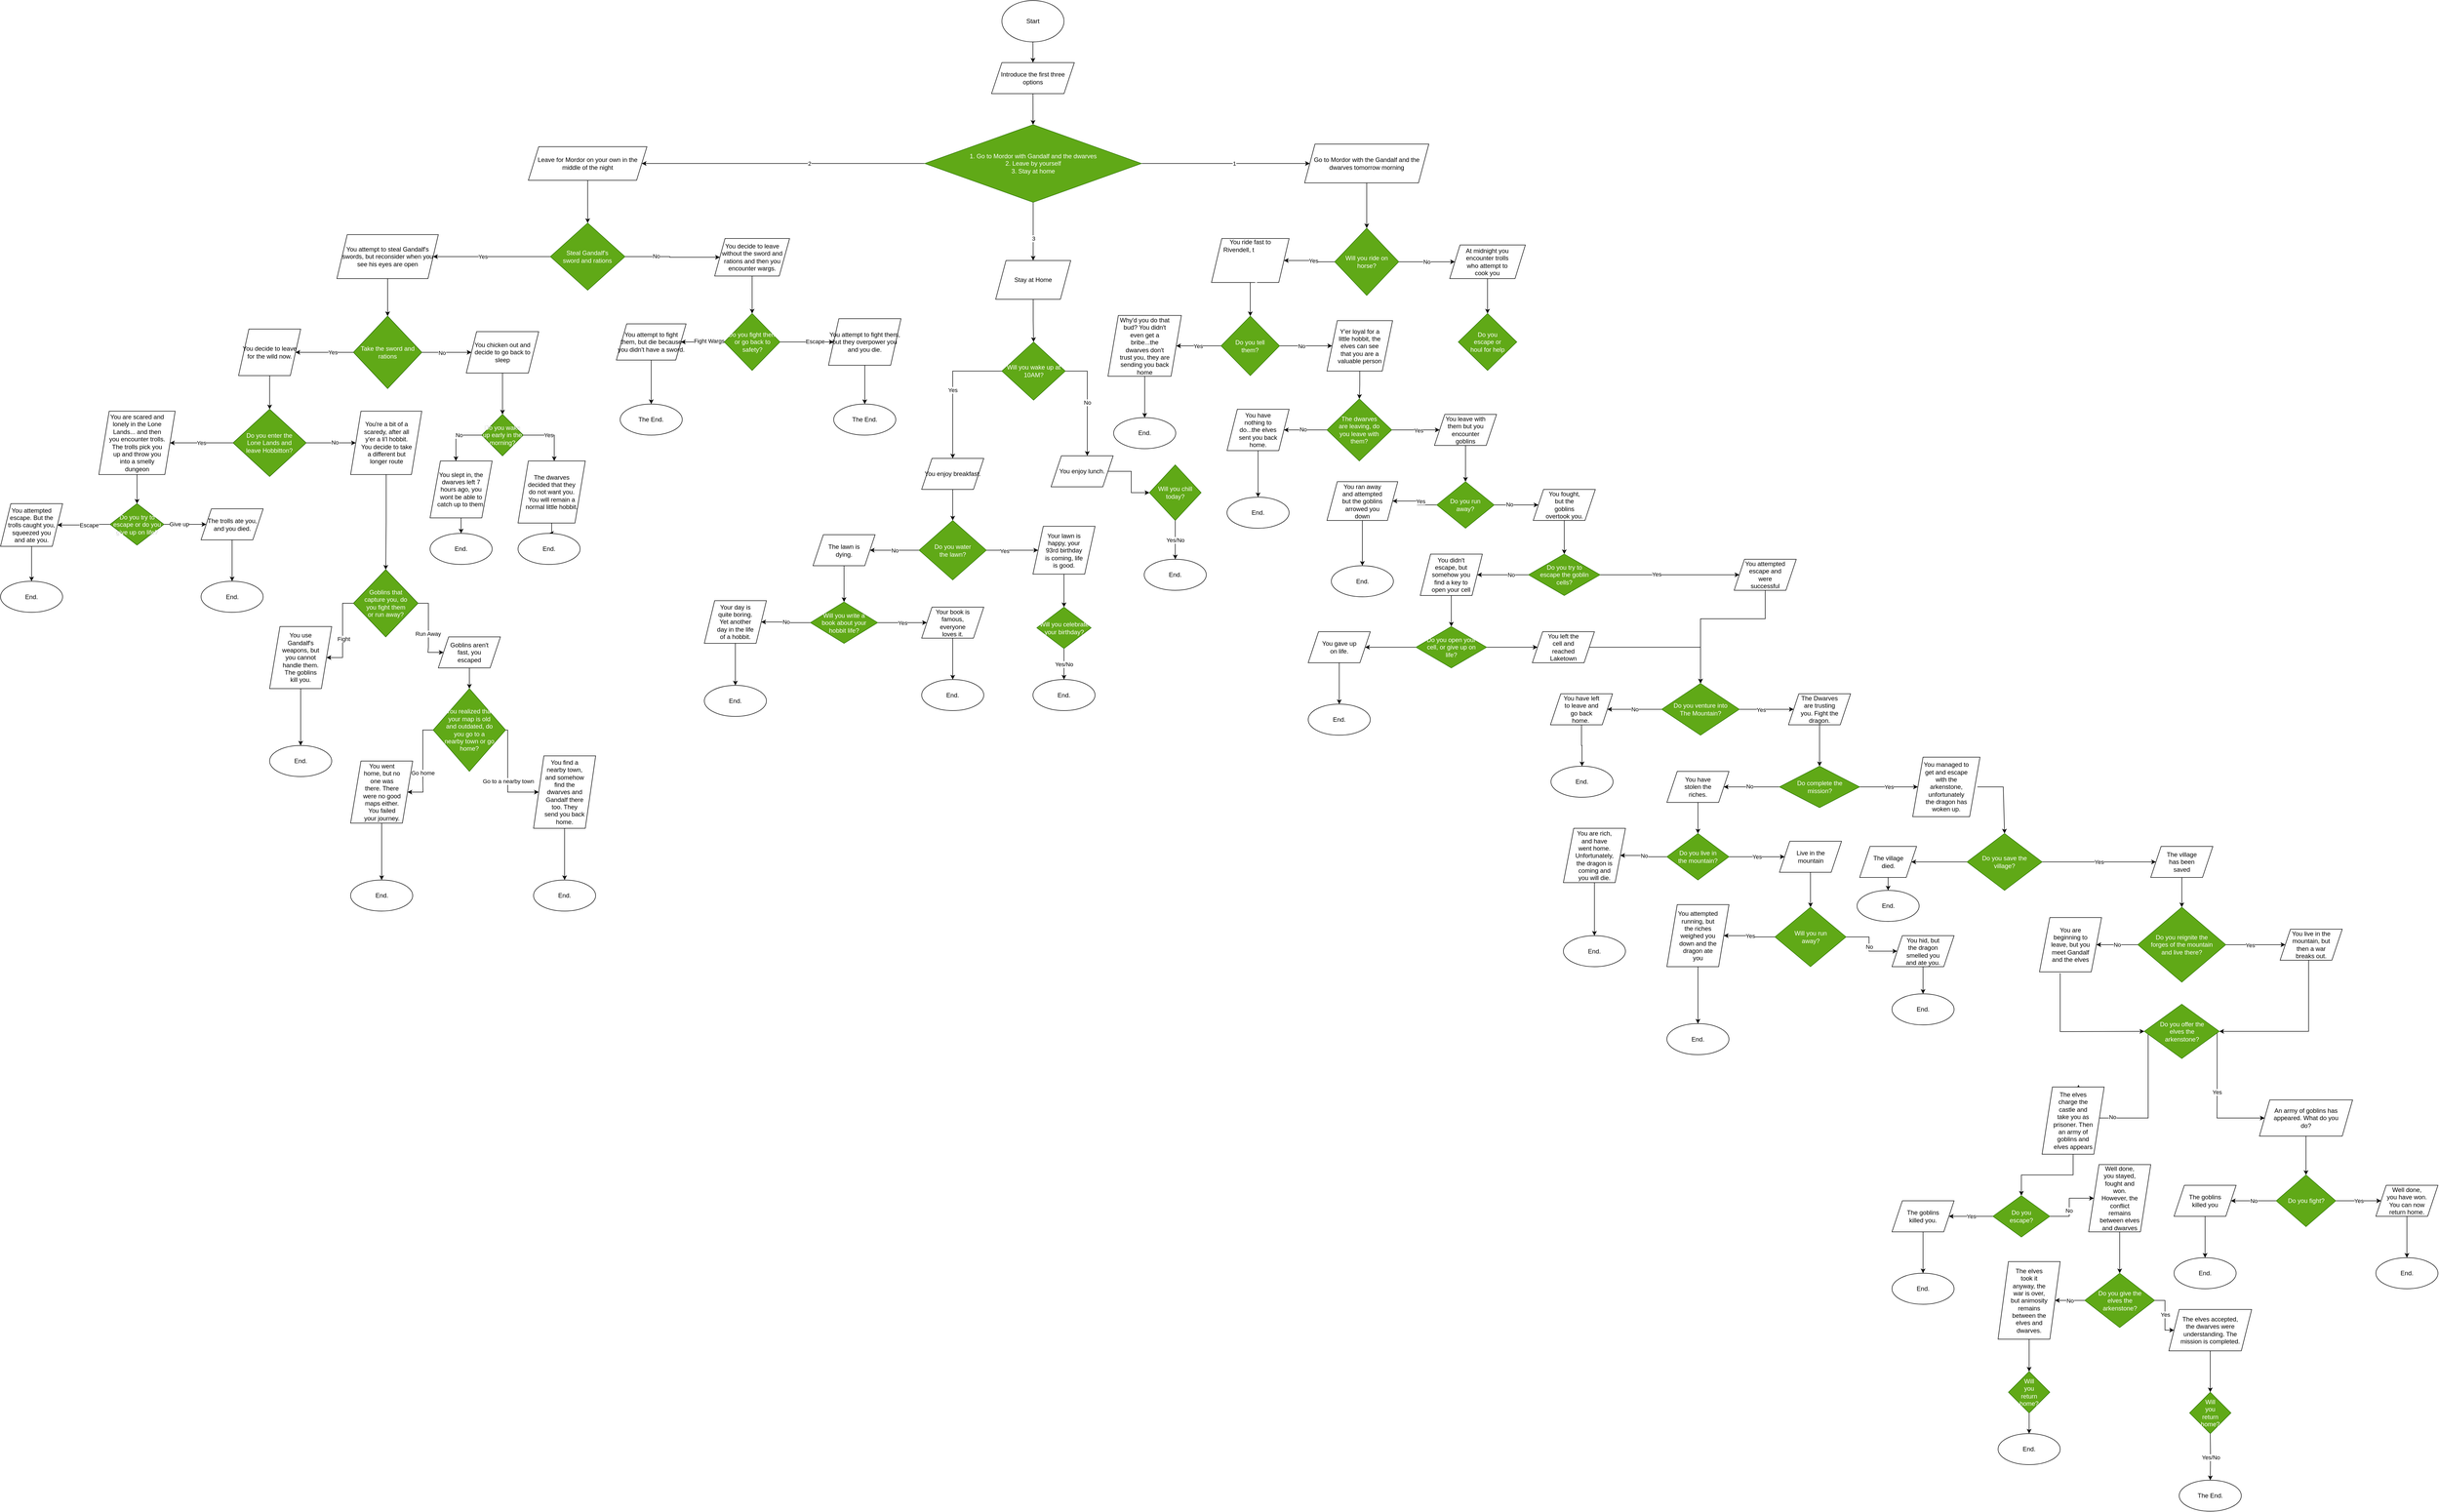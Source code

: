 <mxfile version="20.5.1" type="github">
  <diagram id="ykSedt-QM4OsxcuQvwfg" name="Page-1">
    <mxGraphModel dx="3490" dy="896" grid="1" gridSize="10" guides="1" tooltips="1" connect="1" arrows="1" fold="1" page="1" pageScale="1" pageWidth="850" pageHeight="1100" math="0" shadow="0">
      <root>
        <mxCell id="0" />
        <mxCell id="1" parent="0" />
        <mxCell id="VNunNrLz-rnGxFZPBOeD-2" value="Start" style="ellipse;whiteSpace=wrap;html=1;" parent="1" vertex="1">
          <mxGeometry x="365" y="30" width="120" height="80" as="geometry" />
        </mxCell>
        <mxCell id="VNunNrLz-rnGxFZPBOeD-4" value="Introduce the first three options" style="shape=parallelogram;perimeter=parallelogramPerimeter;whiteSpace=wrap;html=1;fixedSize=1;" parent="1" vertex="1">
          <mxGeometry x="345" y="150" width="160" height="60" as="geometry" />
        </mxCell>
        <mxCell id="VNunNrLz-rnGxFZPBOeD-12" value="" style="endArrow=classic;html=1;rounded=0;" parent="1" source="VNunNrLz-rnGxFZPBOeD-4" target="VNunNrLz-rnGxFZPBOeD-13" edge="1">
          <mxGeometry width="50" height="50" relative="1" as="geometry">
            <mxPoint x="400" y="410" as="sourcePoint" />
            <mxPoint x="430" y="290" as="targetPoint" />
          </mxGeometry>
        </mxCell>
        <mxCell id="VNunNrLz-rnGxFZPBOeD-17" value="" style="edgeStyle=orthogonalEdgeStyle;rounded=0;orthogonalLoop=1;jettySize=auto;html=1;" parent="1" source="VNunNrLz-rnGxFZPBOeD-13" target="VNunNrLz-rnGxFZPBOeD-16" edge="1">
          <mxGeometry relative="1" as="geometry" />
        </mxCell>
        <mxCell id="VNunNrLz-rnGxFZPBOeD-25" value="1" style="edgeLabel;html=1;align=center;verticalAlign=middle;resizable=0;points=[];" parent="VNunNrLz-rnGxFZPBOeD-17" vertex="1" connectable="0">
          <mxGeometry x="0.099" relative="1" as="geometry">
            <mxPoint as="offset" />
          </mxGeometry>
        </mxCell>
        <mxCell id="VNunNrLz-rnGxFZPBOeD-21" value="" style="edgeStyle=orthogonalEdgeStyle;rounded=0;orthogonalLoop=1;jettySize=auto;html=1;" parent="1" source="VNunNrLz-rnGxFZPBOeD-13" target="VNunNrLz-rnGxFZPBOeD-20" edge="1">
          <mxGeometry relative="1" as="geometry" />
        </mxCell>
        <mxCell id="VNunNrLz-rnGxFZPBOeD-24" value="2" style="edgeLabel;html=1;align=center;verticalAlign=middle;resizable=0;points=[];" parent="VNunNrLz-rnGxFZPBOeD-21" vertex="1" connectable="0">
          <mxGeometry x="-0.182" relative="1" as="geometry">
            <mxPoint as="offset" />
          </mxGeometry>
        </mxCell>
        <mxCell id="VNunNrLz-rnGxFZPBOeD-27" value="" style="edgeStyle=orthogonalEdgeStyle;rounded=0;orthogonalLoop=1;jettySize=auto;html=1;" parent="1" source="VNunNrLz-rnGxFZPBOeD-13" target="VNunNrLz-rnGxFZPBOeD-26" edge="1">
          <mxGeometry relative="1" as="geometry">
            <Array as="points">
              <mxPoint x="425" y="480" />
              <mxPoint x="425" y="480" />
            </Array>
          </mxGeometry>
        </mxCell>
        <mxCell id="VNunNrLz-rnGxFZPBOeD-28" value="3" style="edgeLabel;html=1;align=center;verticalAlign=middle;resizable=0;points=[];" parent="VNunNrLz-rnGxFZPBOeD-27" vertex="1" connectable="0">
          <mxGeometry x="0.237" relative="1" as="geometry">
            <mxPoint as="offset" />
          </mxGeometry>
        </mxCell>
        <mxCell id="VNunNrLz-rnGxFZPBOeD-13" value="1. Go to Mordor with Gandalf and the dwarves&lt;br&gt;2. Leave by yourself&lt;br&gt;3. Stay at home" style="rhombus;whiteSpace=wrap;html=1;align=center;fillColor=#60a917;fontColor=#ffffff;strokeColor=#2D7600;" parent="1" vertex="1">
          <mxGeometry x="216" y="270" width="418.75" height="150" as="geometry" />
        </mxCell>
        <mxCell id="VNunNrLz-rnGxFZPBOeD-14" value="" style="endArrow=classic;html=1;rounded=0;exitX=0.5;exitY=1;exitDx=0;exitDy=0;entryX=0.5;entryY=0;entryDx=0;entryDy=0;" parent="1" source="VNunNrLz-rnGxFZPBOeD-2" target="VNunNrLz-rnGxFZPBOeD-4" edge="1">
          <mxGeometry width="50" height="50" relative="1" as="geometry">
            <mxPoint x="400" y="400" as="sourcePoint" />
            <mxPoint x="450" y="350" as="targetPoint" />
          </mxGeometry>
        </mxCell>
        <mxCell id="VNunNrLz-rnGxFZPBOeD-19" value="" style="edgeStyle=orthogonalEdgeStyle;rounded=0;orthogonalLoop=1;jettySize=auto;html=1;" parent="1" source="VNunNrLz-rnGxFZPBOeD-16" target="VNunNrLz-rnGxFZPBOeD-18" edge="1">
          <mxGeometry relative="1" as="geometry" />
        </mxCell>
        <mxCell id="VNunNrLz-rnGxFZPBOeD-16" value="Go to Mordor with the Gandalf and the dwarves tomorrow morning" style="shape=parallelogram;perimeter=parallelogramPerimeter;whiteSpace=wrap;html=1;fixedSize=1;" parent="1" vertex="1">
          <mxGeometry x="950" y="307.5" width="240" height="75" as="geometry" />
        </mxCell>
        <mxCell id="VNunNrLz-rnGxFZPBOeD-36" value="" style="edgeStyle=orthogonalEdgeStyle;rounded=0;orthogonalLoop=1;jettySize=auto;html=1;" parent="1" source="VNunNrLz-rnGxFZPBOeD-18" target="VNunNrLz-rnGxFZPBOeD-35" edge="1">
          <mxGeometry relative="1" as="geometry" />
        </mxCell>
        <mxCell id="Mml3yy2sV2fEN9hdOUN2-49" value="Yes" style="edgeLabel;html=1;align=center;verticalAlign=middle;resizable=0;points=[];" parent="VNunNrLz-rnGxFZPBOeD-36" vertex="1" connectable="0">
          <mxGeometry x="-0.303" y="-2" relative="1" as="geometry">
            <mxPoint x="-6" as="offset" />
          </mxGeometry>
        </mxCell>
        <mxCell id="VNunNrLz-rnGxFZPBOeD-38" value="No" style="edgeStyle=orthogonalEdgeStyle;rounded=0;orthogonalLoop=1;jettySize=auto;html=1;" parent="1" source="VNunNrLz-rnGxFZPBOeD-18" target="VNunNrLz-rnGxFZPBOeD-37" edge="1">
          <mxGeometry relative="1" as="geometry" />
        </mxCell>
        <mxCell id="VNunNrLz-rnGxFZPBOeD-18" value="Will you ride on horse?" style="rhombus;whiteSpace=wrap;html=1;fillColor=#60a917;fontColor=#ffffff;strokeColor=#2D7600;" parent="1" vertex="1">
          <mxGeometry x="1008.13" y="470" width="123.75" height="130" as="geometry" />
        </mxCell>
        <mxCell id="VNunNrLz-rnGxFZPBOeD-23" value="" style="edgeStyle=orthogonalEdgeStyle;rounded=0;orthogonalLoop=1;jettySize=auto;html=1;" parent="1" source="VNunNrLz-rnGxFZPBOeD-20" target="VNunNrLz-rnGxFZPBOeD-22" edge="1">
          <mxGeometry relative="1" as="geometry" />
        </mxCell>
        <mxCell id="VNunNrLz-rnGxFZPBOeD-20" value="Leave for Mordor on your own in the middle of the night" style="shape=parallelogram;perimeter=parallelogramPerimeter;whiteSpace=wrap;html=1;fixedSize=1;" parent="1" vertex="1">
          <mxGeometry x="-550" y="312.5" width="229.12" height="65" as="geometry" />
        </mxCell>
        <mxCell id="VNunNrLz-rnGxFZPBOeD-30" value="" style="edgeStyle=orthogonalEdgeStyle;rounded=0;orthogonalLoop=1;jettySize=auto;html=1;" parent="1" source="VNunNrLz-rnGxFZPBOeD-22" target="VNunNrLz-rnGxFZPBOeD-29" edge="1">
          <mxGeometry relative="1" as="geometry" />
        </mxCell>
        <mxCell id="VNunNrLz-rnGxFZPBOeD-44" value="No" style="edgeLabel;html=1;align=center;verticalAlign=middle;resizable=0;points=[];" parent="VNunNrLz-rnGxFZPBOeD-30" vertex="1" connectable="0">
          <mxGeometry x="-0.349" y="1" relative="1" as="geometry">
            <mxPoint as="offset" />
          </mxGeometry>
        </mxCell>
        <mxCell id="VNunNrLz-rnGxFZPBOeD-32" value="" style="edgeStyle=orthogonalEdgeStyle;rounded=0;orthogonalLoop=1;jettySize=auto;html=1;" parent="1" source="VNunNrLz-rnGxFZPBOeD-22" target="VNunNrLz-rnGxFZPBOeD-31" edge="1">
          <mxGeometry relative="1" as="geometry" />
        </mxCell>
        <mxCell id="VNunNrLz-rnGxFZPBOeD-43" value="Yes" style="edgeLabel;html=1;align=center;verticalAlign=middle;resizable=0;points=[];" parent="VNunNrLz-rnGxFZPBOeD-32" vertex="1" connectable="0">
          <mxGeometry x="0.158" relative="1" as="geometry">
            <mxPoint as="offset" />
          </mxGeometry>
        </mxCell>
        <mxCell id="VNunNrLz-rnGxFZPBOeD-22" value="Steal Gandalf&#39;s sword and rations" style="rhombus;whiteSpace=wrap;html=1;spacingTop=10;spacingRight=10;spacingBottom=10;spacingLeft=10;spacing=10;fillColor=#60a917;fontColor=#ffffff;strokeColor=#2D7600;" parent="1" vertex="1">
          <mxGeometry x="-507.55" y="460" width="144.22" height="130" as="geometry" />
        </mxCell>
        <mxCell id="VNunNrLz-rnGxFZPBOeD-42" value="" style="edgeStyle=orthogonalEdgeStyle;rounded=0;orthogonalLoop=1;jettySize=auto;html=1;" parent="1" source="VNunNrLz-rnGxFZPBOeD-26" target="VNunNrLz-rnGxFZPBOeD-41" edge="1">
          <mxGeometry relative="1" as="geometry" />
        </mxCell>
        <mxCell id="VNunNrLz-rnGxFZPBOeD-26" value="Stay at Home" style="shape=parallelogram;perimeter=parallelogramPerimeter;whiteSpace=wrap;html=1;fixedSize=1;" parent="1" vertex="1">
          <mxGeometry x="353" y="532.5" width="145" height="75" as="geometry" />
        </mxCell>
        <mxCell id="E2X-YpxnPieoCKrqT_GS-15" value="" style="edgeStyle=orthogonalEdgeStyle;rounded=0;orthogonalLoop=1;jettySize=auto;html=1;" parent="1" source="VNunNrLz-rnGxFZPBOeD-29" target="E2X-YpxnPieoCKrqT_GS-14" edge="1">
          <mxGeometry relative="1" as="geometry" />
        </mxCell>
        <mxCell id="VNunNrLz-rnGxFZPBOeD-29" value="You decide to leave without the sword and rations and then you encounter wargs." style="shape=parallelogram;perimeter=parallelogramPerimeter;whiteSpace=wrap;html=1;fixedSize=1;" parent="1" vertex="1">
          <mxGeometry x="-190" y="490" width="144.74" height="72.5" as="geometry" />
        </mxCell>
        <mxCell id="VNunNrLz-rnGxFZPBOeD-34" value="" style="edgeStyle=orthogonalEdgeStyle;rounded=0;orthogonalLoop=1;jettySize=auto;html=1;" parent="1" source="VNunNrLz-rnGxFZPBOeD-31" target="VNunNrLz-rnGxFZPBOeD-33" edge="1">
          <mxGeometry relative="1" as="geometry" />
        </mxCell>
        <mxCell id="VNunNrLz-rnGxFZPBOeD-31" value="You attempt to steal Gandalf&#39;s swords, but reconsider when you see his eyes are open" style="shape=parallelogram;perimeter=parallelogramPerimeter;whiteSpace=wrap;html=1;fixedSize=1;" parent="1" vertex="1">
          <mxGeometry x="-920" y="482.5" width="196" height="85" as="geometry" />
        </mxCell>
        <mxCell id="VNunNrLz-rnGxFZPBOeD-48" value="" style="edgeStyle=orthogonalEdgeStyle;rounded=0;orthogonalLoop=1;jettySize=auto;html=1;" parent="1" source="VNunNrLz-rnGxFZPBOeD-33" target="VNunNrLz-rnGxFZPBOeD-47" edge="1">
          <mxGeometry relative="1" as="geometry" />
        </mxCell>
        <mxCell id="VNunNrLz-rnGxFZPBOeD-52" value="No" style="edgeLabel;html=1;align=center;verticalAlign=middle;resizable=0;points=[];" parent="VNunNrLz-rnGxFZPBOeD-48" vertex="1" connectable="0">
          <mxGeometry x="-0.202" y="-1" relative="1" as="geometry">
            <mxPoint as="offset" />
          </mxGeometry>
        </mxCell>
        <mxCell id="VNunNrLz-rnGxFZPBOeD-50" value="" style="edgeStyle=orthogonalEdgeStyle;rounded=0;orthogonalLoop=1;jettySize=auto;html=1;" parent="1" source="VNunNrLz-rnGxFZPBOeD-33" target="VNunNrLz-rnGxFZPBOeD-49" edge="1">
          <mxGeometry relative="1" as="geometry" />
        </mxCell>
        <mxCell id="VNunNrLz-rnGxFZPBOeD-51" value="Yes" style="edgeLabel;html=1;align=center;verticalAlign=middle;resizable=0;points=[];" parent="VNunNrLz-rnGxFZPBOeD-50" vertex="1" connectable="0">
          <mxGeometry x="-0.277" relative="1" as="geometry">
            <mxPoint as="offset" />
          </mxGeometry>
        </mxCell>
        <mxCell id="VNunNrLz-rnGxFZPBOeD-33" value="Take the sword and rations" style="rhombus;whiteSpace=wrap;html=1;" parent="1" vertex="1">
          <mxGeometry x="-888" y="640" width="132" height="140" as="geometry" />
        </mxCell>
        <mxCell id="Mml3yy2sV2fEN9hdOUN2-55" value="" style="edgeStyle=orthogonalEdgeStyle;rounded=0;orthogonalLoop=1;jettySize=auto;html=1;" parent="1" source="VNunNrLz-rnGxFZPBOeD-35" target="Mml3yy2sV2fEN9hdOUN2-54" edge="1">
          <mxGeometry relative="1" as="geometry" />
        </mxCell>
        <mxCell id="VNunNrLz-rnGxFZPBOeD-35" value="You ride fast to Rivendell, t&lt;span style=&quot;color: rgb(255, 255, 255);&quot;&gt;he elves coax you into telling them what the dwarves plan on doing&lt;/span&gt;" style="shape=parallelogram;perimeter=parallelogramPerimeter;whiteSpace=wrap;html=1;fixedSize=1;spacingLeft=10;spacingTop=10;spacing=12;spacingRight=10;spacingBottom=10;" parent="1" vertex="1">
          <mxGeometry x="770" y="490" width="150" height="85" as="geometry" />
        </mxCell>
        <mxCell id="Mml3yy2sV2fEN9hdOUN2-51" value="" style="edgeStyle=orthogonalEdgeStyle;rounded=0;orthogonalLoop=1;jettySize=auto;html=1;" parent="1" source="VNunNrLz-rnGxFZPBOeD-37" target="Mml3yy2sV2fEN9hdOUN2-50" edge="1">
          <mxGeometry relative="1" as="geometry" />
        </mxCell>
        <mxCell id="VNunNrLz-rnGxFZPBOeD-37" value="At midnight you encounter trolls who attempt to cook you" style="shape=parallelogram;perimeter=parallelogramPerimeter;whiteSpace=wrap;html=1;fixedSize=1;spacingLeft=10;spacingBottom=10;spacingTop=10;spacing=12;spacingRight=10;" parent="1" vertex="1">
          <mxGeometry x="1230.33" y="502.5" width="146.24" height="65" as="geometry" />
        </mxCell>
        <mxCell id="e_UvN_BDXexrJrs164Ez-103" value="Yes" style="edgeStyle=orthogonalEdgeStyle;rounded=0;orthogonalLoop=1;jettySize=auto;html=1;" parent="1" source="VNunNrLz-rnGxFZPBOeD-41" target="e_UvN_BDXexrJrs164Ez-102" edge="1">
          <mxGeometry relative="1" as="geometry" />
        </mxCell>
        <mxCell id="2Kzz6zXPm9Hh00w324hG-41" value="No" style="edgeStyle=orthogonalEdgeStyle;rounded=0;orthogonalLoop=1;jettySize=auto;html=1;" parent="1" source="VNunNrLz-rnGxFZPBOeD-41" target="2Kzz6zXPm9Hh00w324hG-42" edge="1">
          <mxGeometry relative="1" as="geometry">
            <mxPoint x="520" y="940" as="targetPoint" />
            <Array as="points">
              <mxPoint x="530" y="746" />
            </Array>
          </mxGeometry>
        </mxCell>
        <mxCell id="VNunNrLz-rnGxFZPBOeD-41" value="Will you wake up at 10AM?" style="rhombus;whiteSpace=wrap;html=1;fillColor=#60a917;fontColor=#ffffff;strokeColor=#2D7600;" parent="1" vertex="1">
          <mxGeometry x="365" y="690" width="122.5" height="112.5" as="geometry" />
        </mxCell>
        <mxCell id="Mml3yy2sV2fEN9hdOUN2-4" value="" style="edgeStyle=orthogonalEdgeStyle;rounded=0;orthogonalLoop=1;jettySize=auto;html=1;" parent="1" source="VNunNrLz-rnGxFZPBOeD-47" target="Mml3yy2sV2fEN9hdOUN2-3" edge="1">
          <mxGeometry relative="1" as="geometry" />
        </mxCell>
        <mxCell id="VNunNrLz-rnGxFZPBOeD-47" value="You chicken out and decide to go back to sleep" style="shape=parallelogram;perimeter=parallelogramPerimeter;whiteSpace=wrap;html=1;fixedSize=1;" parent="1" vertex="1">
          <mxGeometry x="-670" y="670" width="140" height="80" as="geometry" />
        </mxCell>
        <mxCell id="VNunNrLz-rnGxFZPBOeD-54" value="" style="edgeStyle=orthogonalEdgeStyle;rounded=0;orthogonalLoop=1;jettySize=auto;html=1;" parent="1" source="VNunNrLz-rnGxFZPBOeD-49" target="VNunNrLz-rnGxFZPBOeD-53" edge="1">
          <mxGeometry relative="1" as="geometry" />
        </mxCell>
        <mxCell id="VNunNrLz-rnGxFZPBOeD-49" value="You decide to leave for the wild now." style="shape=parallelogram;perimeter=parallelogramPerimeter;whiteSpace=wrap;html=1;fixedSize=1;" parent="1" vertex="1">
          <mxGeometry x="-1110" y="665" width="120" height="90" as="geometry" />
        </mxCell>
        <mxCell id="E2X-YpxnPieoCKrqT_GS-2" value="Yes" style="edgeStyle=orthogonalEdgeStyle;rounded=0;orthogonalLoop=1;jettySize=auto;html=1;" parent="1" source="VNunNrLz-rnGxFZPBOeD-53" target="E2X-YpxnPieoCKrqT_GS-1" edge="1">
          <mxGeometry relative="1" as="geometry" />
        </mxCell>
        <mxCell id="E2X-YpxnPieoCKrqT_GS-6" value="" style="edgeStyle=orthogonalEdgeStyle;rounded=0;orthogonalLoop=1;jettySize=auto;html=1;" parent="1" source="VNunNrLz-rnGxFZPBOeD-53" target="E2X-YpxnPieoCKrqT_GS-5" edge="1">
          <mxGeometry relative="1" as="geometry" />
        </mxCell>
        <mxCell id="E2X-YpxnPieoCKrqT_GS-7" value="No" style="edgeLabel;html=1;align=center;verticalAlign=middle;resizable=0;points=[];" parent="E2X-YpxnPieoCKrqT_GS-6" vertex="1" connectable="0">
          <mxGeometry x="0.144" y="1" relative="1" as="geometry">
            <mxPoint as="offset" />
          </mxGeometry>
        </mxCell>
        <mxCell id="VNunNrLz-rnGxFZPBOeD-53" value="Do you enter the Lone Lands and leave Hobbitton?" style="rhombus;whiteSpace=wrap;html=1;spacingTop=10;spacing=10;spacingRight=10;spacingBottom=10;spacingLeft=10;" parent="1" vertex="1">
          <mxGeometry x="-1120.62" y="820" width="141.25" height="130" as="geometry" />
        </mxCell>
        <mxCell id="E2X-YpxnPieoCKrqT_GS-9" value="" style="edgeStyle=orthogonalEdgeStyle;rounded=0;orthogonalLoop=1;jettySize=auto;html=1;" parent="1" source="E2X-YpxnPieoCKrqT_GS-1" target="E2X-YpxnPieoCKrqT_GS-8" edge="1">
          <mxGeometry relative="1" as="geometry" />
        </mxCell>
        <mxCell id="E2X-YpxnPieoCKrqT_GS-1" value="You are scared and lonely in the Lone Lands... and then you encounter trolls. The trolls pick you up and throw you into a smelly dungeon" style="shape=parallelogram;perimeter=parallelogramPerimeter;whiteSpace=wrap;html=1;fixedSize=1;spacingTop=10;spacingBottom=10;spacingRight=10;spacingLeft=10;spacing=10;" parent="1" vertex="1">
          <mxGeometry x="-1380" y="823.75" width="147.51" height="122.5" as="geometry" />
        </mxCell>
        <mxCell id="Mml3yy2sV2fEN9hdOUN2-2" value="" style="edgeStyle=orthogonalEdgeStyle;rounded=0;orthogonalLoop=1;jettySize=auto;html=1;" parent="1" source="E2X-YpxnPieoCKrqT_GS-5" target="Mml3yy2sV2fEN9hdOUN2-1" edge="1">
          <mxGeometry relative="1" as="geometry" />
        </mxCell>
        <mxCell id="E2X-YpxnPieoCKrqT_GS-5" value="You&#39;re a bit of a scaredy, after all y&#39;er a li&#39;l hobbit. You decide to take a different but longer route" style="shape=parallelogram;perimeter=parallelogramPerimeter;whiteSpace=wrap;html=1;fixedSize=1;spacingTop=10;spacingBottom=10;spacingRight=10;spacingLeft=10;spacing=10;" parent="1" vertex="1">
          <mxGeometry x="-893.5" y="823.75" width="137.5" height="122.5" as="geometry" />
        </mxCell>
        <mxCell id="E2X-YpxnPieoCKrqT_GS-11" value="" style="edgeStyle=orthogonalEdgeStyle;rounded=0;orthogonalLoop=1;jettySize=auto;html=1;" parent="1" source="E2X-YpxnPieoCKrqT_GS-8" target="E2X-YpxnPieoCKrqT_GS-10" edge="1">
          <mxGeometry relative="1" as="geometry" />
        </mxCell>
        <mxCell id="Mml3yy2sV2fEN9hdOUN2-17" value="Give up" style="edgeLabel;html=1;align=center;verticalAlign=middle;resizable=0;points=[];" parent="E2X-YpxnPieoCKrqT_GS-11" vertex="1" connectable="0">
          <mxGeometry x="-0.296" y="1" relative="1" as="geometry">
            <mxPoint as="offset" />
          </mxGeometry>
        </mxCell>
        <mxCell id="Mml3yy2sV2fEN9hdOUN2-16" value="" style="edgeStyle=orthogonalEdgeStyle;rounded=0;orthogonalLoop=1;jettySize=auto;html=1;" parent="1" source="E2X-YpxnPieoCKrqT_GS-8" target="Mml3yy2sV2fEN9hdOUN2-15" edge="1">
          <mxGeometry relative="1" as="geometry" />
        </mxCell>
        <mxCell id="Mml3yy2sV2fEN9hdOUN2-18" value="Escape" style="edgeLabel;html=1;align=center;verticalAlign=middle;resizable=0;points=[];" parent="Mml3yy2sV2fEN9hdOUN2-16" vertex="1" connectable="0">
          <mxGeometry x="-0.208" y="1" relative="1" as="geometry">
            <mxPoint as="offset" />
          </mxGeometry>
        </mxCell>
        <mxCell id="E2X-YpxnPieoCKrqT_GS-8" value="Do you try to escape or do you give up on life?" style="rhombus;whiteSpace=wrap;html=1;" parent="1" vertex="1">
          <mxGeometry x="-1358.12" y="1002.5" width="103.75" height="80" as="geometry" />
        </mxCell>
        <mxCell id="E2X-YpxnPieoCKrqT_GS-13" value="" style="edgeStyle=orthogonalEdgeStyle;rounded=0;orthogonalLoop=1;jettySize=auto;html=1;" parent="1" source="E2X-YpxnPieoCKrqT_GS-10" target="E2X-YpxnPieoCKrqT_GS-12" edge="1">
          <mxGeometry relative="1" as="geometry" />
        </mxCell>
        <mxCell id="E2X-YpxnPieoCKrqT_GS-10" value="The trolls ate you, and you died." style="shape=parallelogram;perimeter=parallelogramPerimeter;whiteSpace=wrap;html=1;fixedSize=1;" parent="1" vertex="1">
          <mxGeometry x="-1182.495" y="1012.5" width="120" height="60" as="geometry" />
        </mxCell>
        <mxCell id="E2X-YpxnPieoCKrqT_GS-12" value="End." style="ellipse;whiteSpace=wrap;html=1;" parent="1" vertex="1">
          <mxGeometry x="-1182.495" y="1152.5" width="120" height="60" as="geometry" />
        </mxCell>
        <mxCell id="E2X-YpxnPieoCKrqT_GS-17" value="" style="edgeStyle=orthogonalEdgeStyle;rounded=0;orthogonalLoop=1;jettySize=auto;html=1;" parent="1" source="E2X-YpxnPieoCKrqT_GS-14" target="E2X-YpxnPieoCKrqT_GS-16" edge="1">
          <mxGeometry relative="1" as="geometry" />
        </mxCell>
        <mxCell id="E2X-YpxnPieoCKrqT_GS-22" value="Fight Wargs" style="edgeLabel;html=1;align=center;verticalAlign=middle;resizable=0;points=[];" parent="E2X-YpxnPieoCKrqT_GS-17" vertex="1" connectable="0">
          <mxGeometry x="-0.29" y="-2" relative="1" as="geometry">
            <mxPoint as="offset" />
          </mxGeometry>
        </mxCell>
        <mxCell id="E2X-YpxnPieoCKrqT_GS-21" value="" style="edgeStyle=orthogonalEdgeStyle;rounded=0;orthogonalLoop=1;jettySize=auto;html=1;" parent="1" source="E2X-YpxnPieoCKrqT_GS-14" target="E2X-YpxnPieoCKrqT_GS-20" edge="1">
          <mxGeometry relative="1" as="geometry" />
        </mxCell>
        <mxCell id="E2X-YpxnPieoCKrqT_GS-23" value="Escape" style="edgeLabel;html=1;align=center;verticalAlign=middle;resizable=0;points=[];" parent="E2X-YpxnPieoCKrqT_GS-21" vertex="1" connectable="0">
          <mxGeometry x="0.314" y="1" relative="1" as="geometry">
            <mxPoint as="offset" />
          </mxGeometry>
        </mxCell>
        <mxCell id="E2X-YpxnPieoCKrqT_GS-14" value="Do you fight them or go back to safety?" style="rhombus;whiteSpace=wrap;html=1;fillColor=#60a917;fontColor=#ffffff;strokeColor=#2D7600;" parent="1" vertex="1">
          <mxGeometry x="-171.44" y="635" width="107.63" height="110" as="geometry" />
        </mxCell>
        <mxCell id="E2X-YpxnPieoCKrqT_GS-19" value="" style="edgeStyle=orthogonalEdgeStyle;rounded=0;orthogonalLoop=1;jettySize=auto;html=1;" parent="1" source="E2X-YpxnPieoCKrqT_GS-16" target="E2X-YpxnPieoCKrqT_GS-18" edge="1">
          <mxGeometry relative="1" as="geometry" />
        </mxCell>
        <mxCell id="E2X-YpxnPieoCKrqT_GS-16" value="You attempt to fight them, but die because you didn&#39;t have a sword." style="shape=parallelogram;perimeter=parallelogramPerimeter;whiteSpace=wrap;html=1;fixedSize=1;" parent="1" vertex="1">
          <mxGeometry x="-380" y="655" width="134.75" height="70" as="geometry" />
        </mxCell>
        <mxCell id="E2X-YpxnPieoCKrqT_GS-18" value="The End." style="ellipse;whiteSpace=wrap;html=1;" parent="1" vertex="1">
          <mxGeometry x="-372.625" y="810" width="120" height="60" as="geometry" />
        </mxCell>
        <mxCell id="E2X-YpxnPieoCKrqT_GS-25" value="" style="edgeStyle=orthogonalEdgeStyle;rounded=0;orthogonalLoop=1;jettySize=auto;html=1;" parent="1" source="E2X-YpxnPieoCKrqT_GS-20" target="E2X-YpxnPieoCKrqT_GS-24" edge="1">
          <mxGeometry relative="1" as="geometry" />
        </mxCell>
        <mxCell id="E2X-YpxnPieoCKrqT_GS-20" value="You attempt to fight them, but they overpower you and you die." style="shape=parallelogram;perimeter=parallelogramPerimeter;whiteSpace=wrap;html=1;fixedSize=1;" parent="1" vertex="1">
          <mxGeometry x="29.99" y="645" width="140.01" height="90" as="geometry" />
        </mxCell>
        <mxCell id="E2X-YpxnPieoCKrqT_GS-24" value="The End." style="ellipse;whiteSpace=wrap;html=1;" parent="1" vertex="1">
          <mxGeometry x="39.995" y="810" width="120" height="60" as="geometry" />
        </mxCell>
        <mxCell id="Mml3yy2sV2fEN9hdOUN2-23" value="" style="edgeStyle=orthogonalEdgeStyle;rounded=0;orthogonalLoop=1;jettySize=auto;html=1;" parent="1" source="Mml3yy2sV2fEN9hdOUN2-1" target="Mml3yy2sV2fEN9hdOUN2-22" edge="1">
          <mxGeometry relative="1" as="geometry" />
        </mxCell>
        <mxCell id="Mml3yy2sV2fEN9hdOUN2-24" value="Run Away" style="edgeLabel;html=1;align=center;verticalAlign=middle;resizable=0;points=[];" parent="Mml3yy2sV2fEN9hdOUN2-23" vertex="1" connectable="0">
          <mxGeometry x="0.078" y="-1" relative="1" as="geometry">
            <mxPoint as="offset" />
          </mxGeometry>
        </mxCell>
        <mxCell id="Mml3yy2sV2fEN9hdOUN2-26" value="" style="edgeStyle=orthogonalEdgeStyle;rounded=0;orthogonalLoop=1;jettySize=auto;html=1;" parent="1" source="Mml3yy2sV2fEN9hdOUN2-1" target="Mml3yy2sV2fEN9hdOUN2-25" edge="1">
          <mxGeometry relative="1" as="geometry" />
        </mxCell>
        <mxCell id="Mml3yy2sV2fEN9hdOUN2-27" value="Fight" style="edgeLabel;html=1;align=center;verticalAlign=middle;resizable=0;points=[];" parent="Mml3yy2sV2fEN9hdOUN2-26" vertex="1" connectable="0">
          <mxGeometry x="0.143" y="2" relative="1" as="geometry">
            <mxPoint as="offset" />
          </mxGeometry>
        </mxCell>
        <mxCell id="Mml3yy2sV2fEN9hdOUN2-1" value="Goblins that capture you, do you fight them or run away?" style="rhombus;whiteSpace=wrap;html=1;spacingTop=10;spacingBottom=10;spacingRight=10;spacingLeft=10;spacing=12;" parent="1" vertex="1">
          <mxGeometry x="-888" y="1130" width="124.75" height="130" as="geometry" />
        </mxCell>
        <mxCell id="Mml3yy2sV2fEN9hdOUN2-6" value="" style="edgeStyle=orthogonalEdgeStyle;rounded=0;orthogonalLoop=1;jettySize=auto;html=1;" parent="1" source="Mml3yy2sV2fEN9hdOUN2-3" target="Mml3yy2sV2fEN9hdOUN2-5" edge="1">
          <mxGeometry relative="1" as="geometry">
            <Array as="points">
              <mxPoint x="-500" y="870" />
            </Array>
          </mxGeometry>
        </mxCell>
        <mxCell id="Mml3yy2sV2fEN9hdOUN2-7" value="Yes" style="edgeLabel;html=1;align=center;verticalAlign=middle;resizable=0;points=[];" parent="Mml3yy2sV2fEN9hdOUN2-6" vertex="1" connectable="0">
          <mxGeometry x="-0.112" relative="1" as="geometry">
            <mxPoint as="offset" />
          </mxGeometry>
        </mxCell>
        <mxCell id="Mml3yy2sV2fEN9hdOUN2-10" value="" style="edgeStyle=orthogonalEdgeStyle;rounded=0;orthogonalLoop=1;jettySize=auto;html=1;" parent="1" source="Mml3yy2sV2fEN9hdOUN2-3" edge="1">
          <mxGeometry relative="1" as="geometry">
            <mxPoint x="-690" y="920" as="targetPoint" />
            <Array as="points">
              <mxPoint x="-690" y="870" />
              <mxPoint x="-690" y="900" />
            </Array>
          </mxGeometry>
        </mxCell>
        <mxCell id="Mml3yy2sV2fEN9hdOUN2-14" value="No" style="edgeLabel;html=1;align=center;verticalAlign=middle;resizable=0;points=[];" parent="Mml3yy2sV2fEN9hdOUN2-10" vertex="1" connectable="0">
          <mxGeometry x="-0.116" relative="1" as="geometry">
            <mxPoint as="offset" />
          </mxGeometry>
        </mxCell>
        <mxCell id="Mml3yy2sV2fEN9hdOUN2-3" value="Do you wake up early in the morning?" style="rhombus;whiteSpace=wrap;html=1;" parent="1" vertex="1">
          <mxGeometry x="-640" y="830" width="80" height="80" as="geometry" />
        </mxCell>
        <mxCell id="Mml3yy2sV2fEN9hdOUN2-9" value="" style="edgeStyle=orthogonalEdgeStyle;rounded=0;orthogonalLoop=1;jettySize=auto;html=1;" parent="1" source="Mml3yy2sV2fEN9hdOUN2-5" target="Mml3yy2sV2fEN9hdOUN2-8" edge="1">
          <mxGeometry relative="1" as="geometry" />
        </mxCell>
        <mxCell id="Mml3yy2sV2fEN9hdOUN2-5" value="The dwarves decided that they do not want you. You will remain a normal little hobbit." style="shape=parallelogram;perimeter=parallelogramPerimeter;whiteSpace=wrap;html=1;fixedSize=1;spacingTop=10;spacingLeft=10;spacingBottom=10;spacingRight=10;spacing=2;" parent="1" vertex="1">
          <mxGeometry x="-570" y="920" width="130" height="120" as="geometry" />
        </mxCell>
        <mxCell id="Mml3yy2sV2fEN9hdOUN2-8" value="End." style="ellipse;whiteSpace=wrap;html=1;" parent="1" vertex="1">
          <mxGeometry x="-570" y="1060" width="120" height="60" as="geometry" />
        </mxCell>
        <mxCell id="Mml3yy2sV2fEN9hdOUN2-13" value="" style="edgeStyle=orthogonalEdgeStyle;rounded=0;orthogonalLoop=1;jettySize=auto;html=1;" parent="1" source="Mml3yy2sV2fEN9hdOUN2-11" target="Mml3yy2sV2fEN9hdOUN2-12" edge="1">
          <mxGeometry relative="1" as="geometry" />
        </mxCell>
        <mxCell id="Mml3yy2sV2fEN9hdOUN2-11" value="You slept in, the dwarves left 7 hours ago, you wont be able to catch up to them." style="shape=parallelogram;perimeter=parallelogramPerimeter;whiteSpace=wrap;html=1;fixedSize=1;spacingTop=10;spacingLeft=10;spacingBottom=10;spacingRight=10;spacing=2;" parent="1" vertex="1">
          <mxGeometry x="-740" y="920" width="120" height="110" as="geometry" />
        </mxCell>
        <mxCell id="Mml3yy2sV2fEN9hdOUN2-12" value="End." style="ellipse;whiteSpace=wrap;html=1;" parent="1" vertex="1">
          <mxGeometry x="-740" y="1060" width="120" height="60" as="geometry" />
        </mxCell>
        <mxCell id="Mml3yy2sV2fEN9hdOUN2-20" value="" style="edgeStyle=orthogonalEdgeStyle;rounded=0;orthogonalLoop=1;jettySize=auto;html=1;" parent="1" source="Mml3yy2sV2fEN9hdOUN2-15" target="Mml3yy2sV2fEN9hdOUN2-19" edge="1">
          <mxGeometry relative="1" as="geometry" />
        </mxCell>
        <mxCell id="Mml3yy2sV2fEN9hdOUN2-15" value="You attempted escape. But the trolls caught you, squeezed you and ate you." style="shape=parallelogram;perimeter=parallelogramPerimeter;whiteSpace=wrap;html=1;fixedSize=1;spacingTop=10;spacingBottom=10;spacingRight=10;spacingLeft=10;" parent="1" vertex="1">
          <mxGeometry x="-1570" y="1002.5" width="120" height="82.5" as="geometry" />
        </mxCell>
        <mxCell id="Mml3yy2sV2fEN9hdOUN2-19" value="End." style="ellipse;whiteSpace=wrap;html=1;" parent="1" vertex="1">
          <mxGeometry x="-1570.005" y="1152.5" width="120" height="60" as="geometry" />
        </mxCell>
        <mxCell id="Mml3yy2sV2fEN9hdOUN2-21" style="edgeStyle=orthogonalEdgeStyle;rounded=0;orthogonalLoop=1;jettySize=auto;html=1;exitX=0.5;exitY=1;exitDx=0;exitDy=0;" parent="1" source="E2X-YpxnPieoCKrqT_GS-10" target="E2X-YpxnPieoCKrqT_GS-10" edge="1">
          <mxGeometry relative="1" as="geometry" />
        </mxCell>
        <mxCell id="Mml3yy2sV2fEN9hdOUN2-31" value="" style="edgeStyle=orthogonalEdgeStyle;rounded=0;orthogonalLoop=1;jettySize=auto;html=1;" parent="1" source="Mml3yy2sV2fEN9hdOUN2-22" target="Mml3yy2sV2fEN9hdOUN2-30" edge="1">
          <mxGeometry relative="1" as="geometry" />
        </mxCell>
        <mxCell id="Mml3yy2sV2fEN9hdOUN2-22" value="Goblins aren&#39;t fast, you escaped" style="shape=parallelogram;perimeter=parallelogramPerimeter;whiteSpace=wrap;html=1;fixedSize=1;spacingTop=10;spacingBottom=10;spacingRight=10;spacingLeft=10;spacing=12;" parent="1" vertex="1">
          <mxGeometry x="-723.995" y="1260" width="120" height="60" as="geometry" />
        </mxCell>
        <mxCell id="Mml3yy2sV2fEN9hdOUN2-29" value="" style="edgeStyle=orthogonalEdgeStyle;rounded=0;orthogonalLoop=1;jettySize=auto;html=1;" parent="1" source="Mml3yy2sV2fEN9hdOUN2-25" target="Mml3yy2sV2fEN9hdOUN2-28" edge="1">
          <mxGeometry relative="1" as="geometry" />
        </mxCell>
        <mxCell id="Mml3yy2sV2fEN9hdOUN2-25" value="You use Gandalf&#39;s weapons, but you cannot handle them. The goblins kill you." style="shape=parallelogram;perimeter=parallelogramPerimeter;whiteSpace=wrap;html=1;fixedSize=1;spacingTop=10;spacingBottom=10;spacingRight=10;spacingLeft=10;spacing=12;" parent="1" vertex="1">
          <mxGeometry x="-1050.01" y="1240" width="120" height="120" as="geometry" />
        </mxCell>
        <mxCell id="Mml3yy2sV2fEN9hdOUN2-28" value="End." style="ellipse;whiteSpace=wrap;html=1;spacingTop=10;spacingBottom=10;spacingRight=10;spacingLeft=10;spacing=12;" parent="1" vertex="1">
          <mxGeometry x="-1050.01" y="1470" width="120" height="60" as="geometry" />
        </mxCell>
        <mxCell id="Mml3yy2sV2fEN9hdOUN2-33" value="" style="edgeStyle=orthogonalEdgeStyle;rounded=0;orthogonalLoop=1;jettySize=auto;html=1;" parent="1" source="Mml3yy2sV2fEN9hdOUN2-30" target="Mml3yy2sV2fEN9hdOUN2-32" edge="1">
          <mxGeometry relative="1" as="geometry" />
        </mxCell>
        <mxCell id="Mml3yy2sV2fEN9hdOUN2-36" value="Go home" style="edgeLabel;html=1;align=center;verticalAlign=middle;resizable=0;points=[];" parent="Mml3yy2sV2fEN9hdOUN2-33" vertex="1" connectable="0">
          <mxGeometry x="0.207" relative="1" as="geometry">
            <mxPoint as="offset" />
          </mxGeometry>
        </mxCell>
        <mxCell id="Mml3yy2sV2fEN9hdOUN2-38" value="" style="edgeStyle=orthogonalEdgeStyle;rounded=0;orthogonalLoop=1;jettySize=auto;html=1;entryX=0;entryY=0.5;entryDx=0;entryDy=0;" parent="1" source="Mml3yy2sV2fEN9hdOUN2-30" target="Mml3yy2sV2fEN9hdOUN2-37" edge="1">
          <mxGeometry relative="1" as="geometry">
            <Array as="points">
              <mxPoint x="-590" y="1440" />
              <mxPoint x="-590" y="1560" />
            </Array>
          </mxGeometry>
        </mxCell>
        <mxCell id="Mml3yy2sV2fEN9hdOUN2-39" value="Go to a nearby town" style="edgeLabel;html=1;align=center;verticalAlign=middle;resizable=0;points=[];" parent="Mml3yy2sV2fEN9hdOUN2-38" vertex="1" connectable="0">
          <mxGeometry x="0.112" y="1" relative="1" as="geometry">
            <mxPoint as="offset" />
          </mxGeometry>
        </mxCell>
        <mxCell id="Mml3yy2sV2fEN9hdOUN2-30" value="You realized that your map is old and outdated, do you go to a nearby town or go home?" style="rhombus;whiteSpace=wrap;html=1;spacingTop=10;spacingBottom=10;spacingRight=10;spacingLeft=10;spacing=12;fillColor=#60a917;fontColor=#ffffff;strokeColor=#2D7600;" parent="1" vertex="1">
          <mxGeometry x="-733.99" y="1360" width="140" height="160" as="geometry" />
        </mxCell>
        <mxCell id="Mml3yy2sV2fEN9hdOUN2-35" value="" style="edgeStyle=orthogonalEdgeStyle;rounded=0;orthogonalLoop=1;jettySize=auto;html=1;" parent="1" source="Mml3yy2sV2fEN9hdOUN2-32" target="Mml3yy2sV2fEN9hdOUN2-34" edge="1">
          <mxGeometry relative="1" as="geometry" />
        </mxCell>
        <mxCell id="Mml3yy2sV2fEN9hdOUN2-32" value="You went home, but no one was there. There were no good maps either. You failed your journey." style="shape=parallelogram;perimeter=parallelogramPerimeter;whiteSpace=wrap;html=1;fixedSize=1;spacingTop=10;spacingBottom=10;spacingRight=10;spacingLeft=10;spacing=12;" parent="1" vertex="1">
          <mxGeometry x="-893.5" y="1500" width="120" height="120" as="geometry" />
        </mxCell>
        <mxCell id="Mml3yy2sV2fEN9hdOUN2-34" value="End." style="ellipse;whiteSpace=wrap;html=1;spacingTop=10;spacingBottom=10;spacingRight=10;spacingLeft=10;spacing=12;" parent="1" vertex="1">
          <mxGeometry x="-893.5" y="1730" width="120" height="60" as="geometry" />
        </mxCell>
        <mxCell id="Mml3yy2sV2fEN9hdOUN2-41" value="" style="edgeStyle=orthogonalEdgeStyle;rounded=0;orthogonalLoop=1;jettySize=auto;html=1;" parent="1" source="Mml3yy2sV2fEN9hdOUN2-37" target="Mml3yy2sV2fEN9hdOUN2-40" edge="1">
          <mxGeometry relative="1" as="geometry" />
        </mxCell>
        <mxCell id="Mml3yy2sV2fEN9hdOUN2-37" value="You find a nearby town, and somehow find the dwarves and Gandalf there too. They send you back home." style="shape=parallelogram;perimeter=parallelogramPerimeter;whiteSpace=wrap;html=1;fixedSize=1;spacingTop=10;spacingBottom=10;spacingRight=10;spacingLeft=10;spacing=12;" parent="1" vertex="1">
          <mxGeometry x="-540" y="1490" width="120" height="140" as="geometry" />
        </mxCell>
        <mxCell id="Mml3yy2sV2fEN9hdOUN2-40" value="End." style="ellipse;whiteSpace=wrap;html=1;spacingTop=10;spacingBottom=10;spacingRight=10;spacingLeft=10;spacing=12;" parent="1" vertex="1">
          <mxGeometry x="-540" y="1730" width="120" height="60" as="geometry" />
        </mxCell>
        <mxCell id="Mml3yy2sV2fEN9hdOUN2-42" value="Do you try to escape or do you give up on life?" style="rhombus;whiteSpace=wrap;html=1;fillColor=#60a917;fontColor=#ffffff;strokeColor=#2D7600;" parent="1" vertex="1">
          <mxGeometry x="-1358.12" y="1002.5" width="103.75" height="80" as="geometry" />
        </mxCell>
        <mxCell id="Mml3yy2sV2fEN9hdOUN2-43" value="Take the sword and rations" style="rhombus;whiteSpace=wrap;html=1;fillColor=#60a917;fontColor=#ffffff;strokeColor=#2D7600;" parent="1" vertex="1">
          <mxGeometry x="-888" y="640" width="132" height="140" as="geometry" />
        </mxCell>
        <mxCell id="Mml3yy2sV2fEN9hdOUN2-44" value="Do you enter the Lone Lands and leave Hobbitton?" style="rhombus;whiteSpace=wrap;html=1;spacingTop=10;spacing=10;spacingRight=10;spacingBottom=10;spacingLeft=10;fillColor=#60a917;fontColor=#ffffff;strokeColor=#2D7600;" parent="1" vertex="1">
          <mxGeometry x="-1120.62" y="820" width="141.25" height="130" as="geometry" />
        </mxCell>
        <mxCell id="Mml3yy2sV2fEN9hdOUN2-45" value="Do you wake up early in the morning?" style="rhombus;whiteSpace=wrap;html=1;fillColor=#60a917;fontColor=#ffffff;strokeColor=#2D7600;" parent="1" vertex="1">
          <mxGeometry x="-640" y="830" width="80" height="80" as="geometry" />
        </mxCell>
        <mxCell id="Mml3yy2sV2fEN9hdOUN2-46" value="Goblins that capture you, do you fight them or run away?" style="rhombus;whiteSpace=wrap;html=1;spacingTop=10;spacingBottom=10;spacingRight=10;spacingLeft=10;spacing=12;fillColor=#60a917;fontColor=#ffffff;strokeColor=#2D7600;" parent="1" vertex="1">
          <mxGeometry x="-888" y="1130" width="124.75" height="130" as="geometry" />
        </mxCell>
        <mxCell id="Mml3yy2sV2fEN9hdOUN2-50" value="Do you escape or houl for help" style="rhombus;whiteSpace=wrap;html=1;spacingTop=10;spacing=12;spacingRight=10;spacingBottom=10;spacingLeft=10;fillColor=#60a917;fontColor=#ffffff;strokeColor=#2D7600;" parent="1" vertex="1">
          <mxGeometry x="1246.9" y="635" width="113.11" height="110" as="geometry" />
        </mxCell>
        <mxCell id="Mml3yy2sV2fEN9hdOUN2-57" value="" style="edgeStyle=orthogonalEdgeStyle;rounded=0;orthogonalLoop=1;jettySize=auto;html=1;" parent="1" source="Mml3yy2sV2fEN9hdOUN2-54" target="Mml3yy2sV2fEN9hdOUN2-56" edge="1">
          <mxGeometry relative="1" as="geometry" />
        </mxCell>
        <mxCell id="Mml3yy2sV2fEN9hdOUN2-60" value="No" style="edgeLabel;html=1;align=center;verticalAlign=middle;resizable=0;points=[];" parent="Mml3yy2sV2fEN9hdOUN2-57" vertex="1" connectable="0">
          <mxGeometry x="-0.177" relative="1" as="geometry">
            <mxPoint as="offset" />
          </mxGeometry>
        </mxCell>
        <mxCell id="Mml3yy2sV2fEN9hdOUN2-59" value="" style="edgeStyle=orthogonalEdgeStyle;rounded=0;orthogonalLoop=1;jettySize=auto;html=1;" parent="1" source="Mml3yy2sV2fEN9hdOUN2-54" target="Mml3yy2sV2fEN9hdOUN2-58" edge="1">
          <mxGeometry relative="1" as="geometry" />
        </mxCell>
        <mxCell id="e_UvN_BDXexrJrs164Ez-10" value="Yes" style="edgeLabel;html=1;align=center;verticalAlign=middle;resizable=0;points=[];" parent="Mml3yy2sV2fEN9hdOUN2-59" vertex="1" connectable="0">
          <mxGeometry x="0.016" relative="1" as="geometry">
            <mxPoint x="-1" as="offset" />
          </mxGeometry>
        </mxCell>
        <mxCell id="Mml3yy2sV2fEN9hdOUN2-54" value="Do you tell them?" style="rhombus;whiteSpace=wrap;html=1;spacingLeft=10;spacingTop=10;spacing=12;spacingRight=10;spacingBottom=10;fillColor=#60a917;fontColor=#ffffff;strokeColor=#2D7600;" parent="1" vertex="1">
          <mxGeometry x="788.44" y="640" width="113.12" height="115" as="geometry" />
        </mxCell>
        <mxCell id="e_UvN_BDXexrJrs164Ez-2" value="" style="edgeStyle=orthogonalEdgeStyle;rounded=0;orthogonalLoop=1;jettySize=auto;html=1;" parent="1" source="Mml3yy2sV2fEN9hdOUN2-56" target="e_UvN_BDXexrJrs164Ez-1" edge="1">
          <mxGeometry relative="1" as="geometry" />
        </mxCell>
        <mxCell id="Mml3yy2sV2fEN9hdOUN2-56" value="Y&#39;er loyal for a little hobbit, the elves can see that you are a valuable person" style="shape=parallelogram;perimeter=parallelogramPerimeter;whiteSpace=wrap;html=1;fixedSize=1;spacingLeft=10;spacingTop=10;spacing=12;spacingRight=10;spacingBottom=10;" parent="1" vertex="1">
          <mxGeometry x="993.12" y="648.75" width="126.88" height="97.5" as="geometry" />
        </mxCell>
        <mxCell id="e_UvN_BDXexrJrs164Ez-6" value="" style="edgeStyle=orthogonalEdgeStyle;rounded=0;orthogonalLoop=1;jettySize=auto;html=1;" parent="1" source="Mml3yy2sV2fEN9hdOUN2-58" target="e_UvN_BDXexrJrs164Ez-5" edge="1">
          <mxGeometry relative="1" as="geometry" />
        </mxCell>
        <mxCell id="Mml3yy2sV2fEN9hdOUN2-58" value="Why&#39;d you do that bud? You didn&#39;t even get a bribe...the dwarves don&#39;t trust you, they are sending you back home" style="shape=parallelogram;perimeter=parallelogramPerimeter;whiteSpace=wrap;html=1;fixedSize=1;spacingLeft=10;spacingTop=10;spacing=12;spacingRight=10;spacingBottom=10;" parent="1" vertex="1">
          <mxGeometry x="570" y="638.75" width="141.88" height="117.5" as="geometry" />
        </mxCell>
        <mxCell id="e_UvN_BDXexrJrs164Ez-8" value="" style="edgeStyle=orthogonalEdgeStyle;rounded=0;orthogonalLoop=1;jettySize=auto;html=1;" parent="1" source="e_UvN_BDXexrJrs164Ez-1" target="e_UvN_BDXexrJrs164Ez-7" edge="1">
          <mxGeometry relative="1" as="geometry" />
        </mxCell>
        <mxCell id="e_UvN_BDXexrJrs164Ez-9" value="Yes" style="edgeLabel;html=1;align=center;verticalAlign=middle;resizable=0;points=[];" parent="e_UvN_BDXexrJrs164Ez-8" vertex="1" connectable="0">
          <mxGeometry x="0.116" y="-1" relative="1" as="geometry">
            <mxPoint as="offset" />
          </mxGeometry>
        </mxCell>
        <mxCell id="e_UvN_BDXexrJrs164Ez-14" value="" style="edgeStyle=orthogonalEdgeStyle;rounded=0;orthogonalLoop=1;jettySize=auto;html=1;" parent="1" source="e_UvN_BDXexrJrs164Ez-1" target="e_UvN_BDXexrJrs164Ez-13" edge="1">
          <mxGeometry relative="1" as="geometry" />
        </mxCell>
        <mxCell id="e_UvN_BDXexrJrs164Ez-15" value="No" style="edgeLabel;html=1;align=center;verticalAlign=middle;resizable=0;points=[];" parent="e_UvN_BDXexrJrs164Ez-14" vertex="1" connectable="0">
          <mxGeometry x="0.104" y="-1" relative="1" as="geometry">
            <mxPoint as="offset" />
          </mxGeometry>
        </mxCell>
        <mxCell id="e_UvN_BDXexrJrs164Ez-1" value="The dwarves are leaving, do you leave with them?" style="rhombus;whiteSpace=wrap;html=1;spacingLeft=10;spacingTop=10;spacing=12;spacingRight=10;spacingBottom=10;fillColor=#60a917;fontColor=#ffffff;strokeColor=#2D7600;" parent="1" vertex="1">
          <mxGeometry x="993.12" y="800" width="125.16" height="120" as="geometry" />
        </mxCell>
        <mxCell id="e_UvN_BDXexrJrs164Ez-5" value="End." style="ellipse;whiteSpace=wrap;html=1;spacingLeft=10;spacingTop=10;spacing=12;spacingRight=10;spacingBottom=10;" parent="1" vertex="1">
          <mxGeometry x="580.94" y="836.25" width="120" height="60" as="geometry" />
        </mxCell>
        <mxCell id="e_UvN_BDXexrJrs164Ez-12" value="" style="edgeStyle=orthogonalEdgeStyle;rounded=0;orthogonalLoop=1;jettySize=auto;html=1;" parent="1" source="e_UvN_BDXexrJrs164Ez-7" target="e_UvN_BDXexrJrs164Ez-11" edge="1">
          <mxGeometry relative="1" as="geometry" />
        </mxCell>
        <mxCell id="e_UvN_BDXexrJrs164Ez-7" value="You leave with them but you encounter goblins" style="shape=parallelogram;perimeter=parallelogramPerimeter;whiteSpace=wrap;html=1;fixedSize=1;spacingLeft=10;spacingTop=10;spacing=12;spacingRight=10;spacingBottom=10;" parent="1" vertex="1">
          <mxGeometry x="1200.86" y="830" width="120" height="60" as="geometry" />
        </mxCell>
        <mxCell id="e_UvN_BDXexrJrs164Ez-19" value="" style="edgeStyle=orthogonalEdgeStyle;rounded=0;orthogonalLoop=1;jettySize=auto;html=1;" parent="1" source="e_UvN_BDXexrJrs164Ez-11" target="e_UvN_BDXexrJrs164Ez-18" edge="1">
          <mxGeometry relative="1" as="geometry" />
        </mxCell>
        <mxCell id="e_UvN_BDXexrJrs164Ez-20" value="No" style="edgeLabel;html=1;align=center;verticalAlign=middle;resizable=0;points=[];" parent="e_UvN_BDXexrJrs164Ez-19" vertex="1" connectable="0">
          <mxGeometry x="-0.326" y="1" relative="1" as="geometry">
            <mxPoint as="offset" />
          </mxGeometry>
        </mxCell>
        <mxCell id="e_UvN_BDXexrJrs164Ez-22" value="" style="edgeStyle=orthogonalEdgeStyle;rounded=0;orthogonalLoop=1;jettySize=auto;html=1;" parent="1" source="e_UvN_BDXexrJrs164Ez-11" target="e_UvN_BDXexrJrs164Ez-21" edge="1">
          <mxGeometry relative="1" as="geometry" />
        </mxCell>
        <mxCell id="e_UvN_BDXexrJrs164Ez-23" value="Yes" style="edgeLabel;html=1;align=center;verticalAlign=middle;resizable=0;points=[];" parent="e_UvN_BDXexrJrs164Ez-22" vertex="1" connectable="0">
          <mxGeometry x="0.233" y="-1" relative="1" as="geometry">
            <mxPoint x="18" y="1" as="offset" />
          </mxGeometry>
        </mxCell>
        <mxCell id="e_UvN_BDXexrJrs164Ez-11" value="Do you run away?" style="rhombus;whiteSpace=wrap;html=1;spacingLeft=10;spacingTop=10;spacing=12;spacingRight=10;spacingBottom=10;fillColor=#60a917;fontColor=#ffffff;strokeColor=#2D7600;" parent="1" vertex="1">
          <mxGeometry x="1205.43" y="960" width="110.86" height="90" as="geometry" />
        </mxCell>
        <mxCell id="e_UvN_BDXexrJrs164Ez-17" value="" style="edgeStyle=orthogonalEdgeStyle;rounded=0;orthogonalLoop=1;jettySize=auto;html=1;" parent="1" source="e_UvN_BDXexrJrs164Ez-13" target="e_UvN_BDXexrJrs164Ez-16" edge="1">
          <mxGeometry relative="1" as="geometry" />
        </mxCell>
        <mxCell id="e_UvN_BDXexrJrs164Ez-13" value="You have nothing to do...the elves sent you back home." style="shape=parallelogram;perimeter=parallelogramPerimeter;whiteSpace=wrap;html=1;fixedSize=1;spacingLeft=10;spacingTop=10;spacing=12;spacingRight=10;spacingBottom=10;" parent="1" vertex="1">
          <mxGeometry x="800" y="820" width="120" height="80" as="geometry" />
        </mxCell>
        <mxCell id="e_UvN_BDXexrJrs164Ez-16" value="End." style="ellipse;whiteSpace=wrap;html=1;spacingLeft=10;spacingTop=10;spacing=12;spacingRight=10;spacingBottom=10;" parent="1" vertex="1">
          <mxGeometry x="800" y="990" width="120" height="60" as="geometry" />
        </mxCell>
        <mxCell id="e_UvN_BDXexrJrs164Ez-25" value="" style="edgeStyle=orthogonalEdgeStyle;rounded=0;orthogonalLoop=1;jettySize=auto;html=1;" parent="1" source="e_UvN_BDXexrJrs164Ez-18" target="e_UvN_BDXexrJrs164Ez-24" edge="1">
          <mxGeometry relative="1" as="geometry" />
        </mxCell>
        <mxCell id="e_UvN_BDXexrJrs164Ez-18" value="You fought, but the goblins overtook you." style="shape=parallelogram;perimeter=parallelogramPerimeter;whiteSpace=wrap;html=1;fixedSize=1;spacingLeft=10;spacingTop=10;spacing=12;spacingRight=10;spacingBottom=10;" parent="1" vertex="1">
          <mxGeometry x="1391.72" y="975" width="120" height="60" as="geometry" />
        </mxCell>
        <mxCell id="e_UvN_BDXexrJrs164Ez-37" value="" style="edgeStyle=orthogonalEdgeStyle;rounded=0;orthogonalLoop=1;jettySize=auto;html=1;" parent="1" source="e_UvN_BDXexrJrs164Ez-21" target="e_UvN_BDXexrJrs164Ez-36" edge="1">
          <mxGeometry relative="1" as="geometry" />
        </mxCell>
        <mxCell id="e_UvN_BDXexrJrs164Ez-21" value="You ran away and attempted but the goblins arrowed you down" style="shape=parallelogram;perimeter=parallelogramPerimeter;whiteSpace=wrap;html=1;fixedSize=1;spacingLeft=10;spacingTop=10;spacing=12;spacingRight=10;spacingBottom=10;" parent="1" vertex="1">
          <mxGeometry x="993.12" y="960" width="136.88" height="75" as="geometry" />
        </mxCell>
        <mxCell id="e_UvN_BDXexrJrs164Ez-27" value="" style="edgeStyle=orthogonalEdgeStyle;rounded=0;orthogonalLoop=1;jettySize=auto;html=1;" parent="1" source="e_UvN_BDXexrJrs164Ez-24" target="e_UvN_BDXexrJrs164Ez-26" edge="1">
          <mxGeometry relative="1" as="geometry" />
        </mxCell>
        <mxCell id="e_UvN_BDXexrJrs164Ez-40" value="Yes" style="edgeLabel;html=1;align=center;verticalAlign=middle;resizable=0;points=[];" parent="e_UvN_BDXexrJrs164Ez-27" vertex="1" connectable="0">
          <mxGeometry x="-0.189" y="1" relative="1" as="geometry">
            <mxPoint as="offset" />
          </mxGeometry>
        </mxCell>
        <mxCell id="e_UvN_BDXexrJrs164Ez-33" value="" style="edgeStyle=orthogonalEdgeStyle;rounded=0;orthogonalLoop=1;jettySize=auto;html=1;" parent="1" source="e_UvN_BDXexrJrs164Ez-24" target="e_UvN_BDXexrJrs164Ez-32" edge="1">
          <mxGeometry relative="1" as="geometry" />
        </mxCell>
        <mxCell id="e_UvN_BDXexrJrs164Ez-39" value="No" style="edgeLabel;html=1;align=center;verticalAlign=middle;resizable=0;points=[];" parent="e_UvN_BDXexrJrs164Ez-33" vertex="1" connectable="0">
          <mxGeometry x="-0.316" relative="1" as="geometry">
            <mxPoint as="offset" />
          </mxGeometry>
        </mxCell>
        <mxCell id="e_UvN_BDXexrJrs164Ez-24" value="Do you try to escape the goblin cells?" style="rhombus;whiteSpace=wrap;html=1;spacingLeft=10;spacingTop=10;spacing=12;spacingRight=10;spacingBottom=10;fillColor=#60a917;fontColor=#ffffff;strokeColor=#2D7600;" parent="1" vertex="1">
          <mxGeometry x="1382.58" y="1100" width="138.28" height="80" as="geometry" />
        </mxCell>
        <mxCell id="e_UvN_BDXexrJrs164Ez-31" value="" style="edgeStyle=orthogonalEdgeStyle;rounded=0;orthogonalLoop=1;jettySize=auto;html=1;entryX=0.5;entryY=0;entryDx=0;entryDy=0;" parent="1" source="e_UvN_BDXexrJrs164Ez-26" target="e_UvN_BDXexrJrs164Ez-49" edge="1">
          <mxGeometry relative="1" as="geometry">
            <mxPoint x="1710" y="1300" as="targetPoint" />
            <Array as="points">
              <mxPoint x="1840" y="1225" />
              <mxPoint x="1715" y="1225" />
            </Array>
          </mxGeometry>
        </mxCell>
        <mxCell id="e_UvN_BDXexrJrs164Ez-26" value="You attempted escape and were successful" style="shape=parallelogram;perimeter=parallelogramPerimeter;whiteSpace=wrap;html=1;fixedSize=1;spacingLeft=10;spacingTop=10;spacing=12;spacingRight=10;spacingBottom=10;" parent="1" vertex="1">
          <mxGeometry x="1780" y="1110" width="120" height="60" as="geometry" />
        </mxCell>
        <mxCell id="e_UvN_BDXexrJrs164Ez-42" value="" style="edgeStyle=orthogonalEdgeStyle;rounded=0;orthogonalLoop=1;jettySize=auto;html=1;" parent="1" source="e_UvN_BDXexrJrs164Ez-32" target="e_UvN_BDXexrJrs164Ez-41" edge="1">
          <mxGeometry relative="1" as="geometry" />
        </mxCell>
        <mxCell id="e_UvN_BDXexrJrs164Ez-32" value="You didn&#39;t escape, but somehow you find a key to open your cell" style="shape=parallelogram;perimeter=parallelogramPerimeter;whiteSpace=wrap;html=1;fixedSize=1;spacingLeft=10;spacingTop=10;spacing=12;spacingRight=10;spacingBottom=10;" parent="1" vertex="1">
          <mxGeometry x="1173.44" y="1100" width="120" height="80" as="geometry" />
        </mxCell>
        <mxCell id="e_UvN_BDXexrJrs164Ez-36" value="End." style="ellipse;whiteSpace=wrap;html=1;spacingLeft=10;spacingTop=10;spacing=12;spacingRight=10;spacingBottom=10;" parent="1" vertex="1">
          <mxGeometry x="1001.56" y="1122.5" width="120" height="60" as="geometry" />
        </mxCell>
        <mxCell id="e_UvN_BDXexrJrs164Ez-44" value="" style="edgeStyle=orthogonalEdgeStyle;rounded=0;orthogonalLoop=1;jettySize=auto;html=1;" parent="1" source="e_UvN_BDXexrJrs164Ez-41" target="e_UvN_BDXexrJrs164Ez-43" edge="1">
          <mxGeometry relative="1" as="geometry" />
        </mxCell>
        <mxCell id="e_UvN_BDXexrJrs164Ez-48" value="" style="edgeStyle=orthogonalEdgeStyle;rounded=0;orthogonalLoop=1;jettySize=auto;html=1;" parent="1" source="e_UvN_BDXexrJrs164Ez-41" target="e_UvN_BDXexrJrs164Ez-47" edge="1">
          <mxGeometry relative="1" as="geometry" />
        </mxCell>
        <mxCell id="e_UvN_BDXexrJrs164Ez-41" value="Do you open your cell, or give up on life?" style="rhombus;whiteSpace=wrap;html=1;spacingLeft=10;spacingTop=10;spacing=12;spacingRight=10;spacingBottom=10;fillColor=#60a917;fontColor=#ffffff;strokeColor=#2D7600;" parent="1" vertex="1">
          <mxGeometry x="1165.16" y="1240" width="136.56" height="80" as="geometry" />
        </mxCell>
        <mxCell id="e_UvN_BDXexrJrs164Ez-46" value="" style="edgeStyle=orthogonalEdgeStyle;rounded=0;orthogonalLoop=1;jettySize=auto;html=1;" parent="1" source="e_UvN_BDXexrJrs164Ez-43" target="e_UvN_BDXexrJrs164Ez-45" edge="1">
          <mxGeometry relative="1" as="geometry" />
        </mxCell>
        <mxCell id="e_UvN_BDXexrJrs164Ez-43" value="You gave up on life." style="shape=parallelogram;perimeter=parallelogramPerimeter;whiteSpace=wrap;html=1;fixedSize=1;spacingLeft=10;spacingTop=10;spacing=12;spacingRight=10;spacingBottom=10;" parent="1" vertex="1">
          <mxGeometry x="956.88" y="1250" width="120" height="60" as="geometry" />
        </mxCell>
        <mxCell id="e_UvN_BDXexrJrs164Ez-45" value="End." style="ellipse;whiteSpace=wrap;html=1;spacingLeft=10;spacingTop=10;spacing=12;spacingRight=10;spacingBottom=10;" parent="1" vertex="1">
          <mxGeometry x="956.88" y="1390" width="120" height="60" as="geometry" />
        </mxCell>
        <mxCell id="e_UvN_BDXexrJrs164Ez-50" value="" style="edgeStyle=orthogonalEdgeStyle;rounded=0;orthogonalLoop=1;jettySize=auto;html=1;entryX=0.5;entryY=0;entryDx=0;entryDy=0;" parent="1" source="e_UvN_BDXexrJrs164Ez-47" target="e_UvN_BDXexrJrs164Ez-49" edge="1">
          <mxGeometry relative="1" as="geometry">
            <mxPoint x="1640" y="1250" as="targetPoint" />
          </mxGeometry>
        </mxCell>
        <mxCell id="e_UvN_BDXexrJrs164Ez-47" value="You left the cell and reached Laketown" style="shape=parallelogram;perimeter=parallelogramPerimeter;whiteSpace=wrap;html=1;fixedSize=1;spacingLeft=10;spacingTop=10;spacing=12;spacingRight=10;spacingBottom=10;" parent="1" vertex="1">
          <mxGeometry x="1390" y="1250" width="120" height="60" as="geometry" />
        </mxCell>
        <mxCell id="e_UvN_BDXexrJrs164Ez-52" value="" style="edgeStyle=orthogonalEdgeStyle;rounded=0;orthogonalLoop=1;jettySize=auto;html=1;" parent="1" source="e_UvN_BDXexrJrs164Ez-49" target="e_UvN_BDXexrJrs164Ez-51" edge="1">
          <mxGeometry relative="1" as="geometry" />
        </mxCell>
        <mxCell id="e_UvN_BDXexrJrs164Ez-55" value="Yes" style="edgeLabel;html=1;align=center;verticalAlign=middle;resizable=0;points=[];" parent="e_UvN_BDXexrJrs164Ez-52" vertex="1" connectable="0">
          <mxGeometry x="-0.2" y="-1" relative="1" as="geometry">
            <mxPoint as="offset" />
          </mxGeometry>
        </mxCell>
        <mxCell id="e_UvN_BDXexrJrs164Ez-54" value="No" style="edgeStyle=orthogonalEdgeStyle;rounded=0;orthogonalLoop=1;jettySize=auto;html=1;" parent="1" source="e_UvN_BDXexrJrs164Ez-49" target="e_UvN_BDXexrJrs164Ez-53" edge="1">
          <mxGeometry relative="1" as="geometry" />
        </mxCell>
        <mxCell id="e_UvN_BDXexrJrs164Ez-49" value="Do you venture into The Mountain?" style="rhombus;whiteSpace=wrap;html=1;spacingLeft=10;spacingTop=10;spacing=12;spacingRight=10;spacingBottom=10;fillColor=#60a917;fontColor=#ffffff;strokeColor=#2D7600;" parent="1" vertex="1">
          <mxGeometry x="1640" y="1350" width="150" height="100" as="geometry" />
        </mxCell>
        <mxCell id="e_UvN_BDXexrJrs164Ez-59" value="" style="edgeStyle=orthogonalEdgeStyle;rounded=0;orthogonalLoop=1;jettySize=auto;html=1;" parent="1" source="e_UvN_BDXexrJrs164Ez-51" target="e_UvN_BDXexrJrs164Ez-58" edge="1">
          <mxGeometry relative="1" as="geometry" />
        </mxCell>
        <mxCell id="e_UvN_BDXexrJrs164Ez-51" value="The Dwarves are trusting you. Fight the dragon." style="shape=parallelogram;perimeter=parallelogramPerimeter;whiteSpace=wrap;html=1;fixedSize=1;spacingLeft=10;spacingTop=10;spacing=12;spacingRight=10;spacingBottom=10;" parent="1" vertex="1">
          <mxGeometry x="1885" y="1370" width="120" height="60" as="geometry" />
        </mxCell>
        <mxCell id="e_UvN_BDXexrJrs164Ez-57" value="" style="edgeStyle=orthogonalEdgeStyle;rounded=0;orthogonalLoop=1;jettySize=auto;html=1;" parent="1" source="e_UvN_BDXexrJrs164Ez-53" target="e_UvN_BDXexrJrs164Ez-56" edge="1">
          <mxGeometry relative="1" as="geometry" />
        </mxCell>
        <mxCell id="e_UvN_BDXexrJrs164Ez-53" value="You have left to leave and go back home.&amp;nbsp;" style="shape=parallelogram;perimeter=parallelogramPerimeter;whiteSpace=wrap;html=1;fixedSize=1;spacingLeft=10;spacingTop=10;spacing=12;spacingRight=10;spacingBottom=10;" parent="1" vertex="1">
          <mxGeometry x="1425" y="1370" width="120" height="60" as="geometry" />
        </mxCell>
        <mxCell id="e_UvN_BDXexrJrs164Ez-56" value="End." style="ellipse;whiteSpace=wrap;html=1;spacingLeft=10;spacingTop=10;spacing=12;spacingRight=10;spacingBottom=10;" parent="1" vertex="1">
          <mxGeometry x="1426" y="1510" width="120" height="60" as="geometry" />
        </mxCell>
        <mxCell id="e_UvN_BDXexrJrs164Ez-61" value="" style="edgeStyle=orthogonalEdgeStyle;rounded=0;orthogonalLoop=1;jettySize=auto;html=1;" parent="1" source="e_UvN_BDXexrJrs164Ez-58" target="e_UvN_BDXexrJrs164Ez-60" edge="1">
          <mxGeometry relative="1" as="geometry" />
        </mxCell>
        <mxCell id="e_UvN_BDXexrJrs164Ez-62" value="No" style="edgeLabel;html=1;align=center;verticalAlign=middle;resizable=0;points=[];" parent="e_UvN_BDXexrJrs164Ez-61" vertex="1" connectable="0">
          <mxGeometry x="0.075" y="-1" relative="1" as="geometry">
            <mxPoint as="offset" />
          </mxGeometry>
        </mxCell>
        <mxCell id="e_UvN_BDXexrJrs164Ez-66" value="Yes" style="edgeStyle=orthogonalEdgeStyle;rounded=0;orthogonalLoop=1;jettySize=auto;html=1;" parent="1" source="e_UvN_BDXexrJrs164Ez-58" target="e_UvN_BDXexrJrs164Ez-65" edge="1">
          <mxGeometry relative="1" as="geometry" />
        </mxCell>
        <mxCell id="e_UvN_BDXexrJrs164Ez-58" value="Do complete the mission?" style="rhombus;whiteSpace=wrap;html=1;spacingLeft=10;spacingTop=10;spacing=12;spacingRight=10;spacingBottom=10;fillColor=#60a917;fontColor=#ffffff;strokeColor=#2D7600;" parent="1" vertex="1">
          <mxGeometry x="1867.5" y="1510" width="155" height="80" as="geometry" />
        </mxCell>
        <mxCell id="e_UvN_BDXexrJrs164Ez-64" value="" style="edgeStyle=orthogonalEdgeStyle;rounded=0;orthogonalLoop=1;jettySize=auto;html=1;" parent="1" source="e_UvN_BDXexrJrs164Ez-60" target="e_UvN_BDXexrJrs164Ez-63" edge="1">
          <mxGeometry relative="1" as="geometry" />
        </mxCell>
        <mxCell id="e_UvN_BDXexrJrs164Ez-60" value="You have stolen the riches." style="shape=parallelogram;perimeter=parallelogramPerimeter;whiteSpace=wrap;html=1;fixedSize=1;spacingLeft=10;spacingTop=10;spacing=12;spacingRight=10;spacingBottom=10;" parent="1" vertex="1">
          <mxGeometry x="1650" y="1520" width="120" height="60" as="geometry" />
        </mxCell>
        <mxCell id="e_UvN_BDXexrJrs164Ez-70" value="Yes" style="edgeStyle=orthogonalEdgeStyle;rounded=0;orthogonalLoop=1;jettySize=auto;html=1;" parent="1" source="e_UvN_BDXexrJrs164Ez-63" target="e_UvN_BDXexrJrs164Ez-69" edge="1">
          <mxGeometry relative="1" as="geometry" />
        </mxCell>
        <mxCell id="e_UvN_BDXexrJrs164Ez-72" value="No" style="edgeStyle=orthogonalEdgeStyle;rounded=0;orthogonalLoop=1;jettySize=auto;html=1;" parent="1" source="e_UvN_BDXexrJrs164Ez-63" target="e_UvN_BDXexrJrs164Ez-71" edge="1">
          <mxGeometry relative="1" as="geometry" />
        </mxCell>
        <mxCell id="e_UvN_BDXexrJrs164Ez-63" value="Do you live in the mountain?" style="rhombus;whiteSpace=wrap;html=1;spacingLeft=10;spacingTop=10;spacing=12;spacingRight=10;spacingBottom=10;fillColor=#60a917;fontColor=#ffffff;strokeColor=#2D7600;" parent="1" vertex="1">
          <mxGeometry x="1650" y="1640" width="120" height="90" as="geometry" />
        </mxCell>
        <mxCell id="e_UvN_BDXexrJrs164Ez-65" value="You managed to get and escape with the arkenstone, unfortunately the dragon has woken up." style="shape=parallelogram;perimeter=parallelogramPerimeter;whiteSpace=wrap;html=1;fixedSize=1;spacingLeft=10;spacingTop=10;spacing=12;spacingRight=10;spacingBottom=10;" parent="1" vertex="1">
          <mxGeometry x="2125" y="1492.5" width="130" height="115" as="geometry" />
        </mxCell>
        <mxCell id="e_UvN_BDXexrJrs164Ez-86" value="Yes" style="edgeStyle=orthogonalEdgeStyle;rounded=0;orthogonalLoop=1;jettySize=auto;html=1;" parent="1" source="e_UvN_BDXexrJrs164Ez-67" target="e_UvN_BDXexrJrs164Ez-85" edge="1">
          <mxGeometry relative="1" as="geometry" />
        </mxCell>
        <mxCell id="e_UvN_BDXexrJrs164Ez-88" value="" style="edgeStyle=orthogonalEdgeStyle;rounded=0;orthogonalLoop=1;jettySize=auto;html=1;" parent="1" source="e_UvN_BDXexrJrs164Ez-67" target="e_UvN_BDXexrJrs164Ez-87" edge="1">
          <mxGeometry relative="1" as="geometry" />
        </mxCell>
        <mxCell id="e_UvN_BDXexrJrs164Ez-67" value="Do you save the village?" style="rhombus;whiteSpace=wrap;html=1;spacingLeft=10;spacingTop=10;spacing=12;spacingRight=10;spacingBottom=10;fillColor=#60a917;fontColor=#ffffff;strokeColor=#2D7600;" parent="1" vertex="1">
          <mxGeometry x="2230" y="1640" width="145" height="110" as="geometry" />
        </mxCell>
        <mxCell id="e_UvN_BDXexrJrs164Ez-76" value="" style="edgeStyle=orthogonalEdgeStyle;rounded=0;orthogonalLoop=1;jettySize=auto;html=1;" parent="1" source="e_UvN_BDXexrJrs164Ez-69" target="e_UvN_BDXexrJrs164Ez-75" edge="1">
          <mxGeometry relative="1" as="geometry" />
        </mxCell>
        <mxCell id="e_UvN_BDXexrJrs164Ez-69" value="Live in the mountain" style="shape=parallelogram;perimeter=parallelogramPerimeter;whiteSpace=wrap;html=1;fixedSize=1;spacingLeft=10;spacingTop=10;spacing=12;spacingRight=10;spacingBottom=10;" parent="1" vertex="1">
          <mxGeometry x="1867.5" y="1655" width="120" height="60" as="geometry" />
        </mxCell>
        <mxCell id="e_UvN_BDXexrJrs164Ez-74" value="" style="edgeStyle=orthogonalEdgeStyle;rounded=0;orthogonalLoop=1;jettySize=auto;html=1;" parent="1" source="e_UvN_BDXexrJrs164Ez-71" target="e_UvN_BDXexrJrs164Ez-73" edge="1">
          <mxGeometry relative="1" as="geometry" />
        </mxCell>
        <mxCell id="e_UvN_BDXexrJrs164Ez-71" value="You are rich, and have went home. Unfortunately, the dragon is coming and you will die." style="shape=parallelogram;perimeter=parallelogramPerimeter;whiteSpace=wrap;html=1;fixedSize=1;spacingLeft=10;spacingTop=10;spacing=12;spacingRight=10;spacingBottom=10;" parent="1" vertex="1">
          <mxGeometry x="1450" y="1630" width="120" height="105" as="geometry" />
        </mxCell>
        <mxCell id="e_UvN_BDXexrJrs164Ez-73" value="End." style="ellipse;whiteSpace=wrap;html=1;spacingLeft=10;spacingTop=10;spacing=12;spacingRight=10;spacingBottom=10;" parent="1" vertex="1">
          <mxGeometry x="1450" y="1837.5" width="120" height="60" as="geometry" />
        </mxCell>
        <mxCell id="e_UvN_BDXexrJrs164Ez-78" value="Yes" style="edgeStyle=orthogonalEdgeStyle;rounded=0;orthogonalLoop=1;jettySize=auto;html=1;" parent="1" source="e_UvN_BDXexrJrs164Ez-75" target="e_UvN_BDXexrJrs164Ez-77" edge="1">
          <mxGeometry relative="1" as="geometry" />
        </mxCell>
        <mxCell id="e_UvN_BDXexrJrs164Ez-82" value="No" style="edgeStyle=orthogonalEdgeStyle;rounded=0;orthogonalLoop=1;jettySize=auto;html=1;" parent="1" source="e_UvN_BDXexrJrs164Ez-75" target="e_UvN_BDXexrJrs164Ez-81" edge="1">
          <mxGeometry relative="1" as="geometry" />
        </mxCell>
        <mxCell id="e_UvN_BDXexrJrs164Ez-75" value="Will you run away?" style="rhombus;whiteSpace=wrap;html=1;spacingLeft=10;spacingTop=10;spacing=12;spacingRight=10;spacingBottom=10;fillColor=#60a917;fontColor=#ffffff;strokeColor=#2D7600;" parent="1" vertex="1">
          <mxGeometry x="1858.75" y="1782.5" width="137.5" height="115" as="geometry" />
        </mxCell>
        <mxCell id="e_UvN_BDXexrJrs164Ez-80" value="" style="edgeStyle=orthogonalEdgeStyle;rounded=0;orthogonalLoop=1;jettySize=auto;html=1;" parent="1" source="e_UvN_BDXexrJrs164Ez-77" target="e_UvN_BDXexrJrs164Ez-79" edge="1">
          <mxGeometry relative="1" as="geometry" />
        </mxCell>
        <mxCell id="e_UvN_BDXexrJrs164Ez-77" value="You attempted running, but the riches weighed you down and the dragon ate you" style="shape=parallelogram;perimeter=parallelogramPerimeter;whiteSpace=wrap;html=1;fixedSize=1;spacingLeft=10;spacingTop=10;spacing=12;spacingRight=10;spacingBottom=10;" parent="1" vertex="1">
          <mxGeometry x="1650" y="1777.5" width="120" height="120" as="geometry" />
        </mxCell>
        <mxCell id="e_UvN_BDXexrJrs164Ez-79" value="End." style="ellipse;whiteSpace=wrap;html=1;spacingLeft=10;spacingTop=10;spacing=12;spacingRight=10;spacingBottom=10;" parent="1" vertex="1">
          <mxGeometry x="1650" y="2007.5" width="120" height="60" as="geometry" />
        </mxCell>
        <mxCell id="e_UvN_BDXexrJrs164Ez-84" value="" style="edgeStyle=orthogonalEdgeStyle;rounded=0;orthogonalLoop=1;jettySize=auto;html=1;" parent="1" source="e_UvN_BDXexrJrs164Ez-81" target="e_UvN_BDXexrJrs164Ez-83" edge="1">
          <mxGeometry relative="1" as="geometry" />
        </mxCell>
        <mxCell id="e_UvN_BDXexrJrs164Ez-81" value="You hid, but the dragon smelled you and ate you." style="shape=parallelogram;perimeter=parallelogramPerimeter;whiteSpace=wrap;html=1;fixedSize=1;spacingLeft=10;spacingTop=10;spacing=12;spacingRight=10;spacingBottom=10;" parent="1" vertex="1">
          <mxGeometry x="2085" y="1837.5" width="120" height="60" as="geometry" />
        </mxCell>
        <mxCell id="e_UvN_BDXexrJrs164Ez-83" value="End." style="ellipse;whiteSpace=wrap;html=1;spacingLeft=10;spacingTop=10;spacing=12;spacingRight=10;spacingBottom=10;" parent="1" vertex="1">
          <mxGeometry x="2085" y="1950" width="120" height="60" as="geometry" />
        </mxCell>
        <mxCell id="e_UvN_BDXexrJrs164Ez-92" value="" style="edgeStyle=orthogonalEdgeStyle;rounded=0;orthogonalLoop=1;jettySize=auto;html=1;" parent="1" source="e_UvN_BDXexrJrs164Ez-85" target="e_UvN_BDXexrJrs164Ez-91" edge="1">
          <mxGeometry relative="1" as="geometry" />
        </mxCell>
        <mxCell id="e_UvN_BDXexrJrs164Ez-85" value="The village has been saved" style="shape=parallelogram;perimeter=parallelogramPerimeter;whiteSpace=wrap;html=1;fixedSize=1;spacingLeft=10;spacingTop=10;spacing=12;spacingRight=10;spacingBottom=10;" parent="1" vertex="1">
          <mxGeometry x="2585" y="1665" width="120" height="60" as="geometry" />
        </mxCell>
        <mxCell id="e_UvN_BDXexrJrs164Ez-90" value="" style="edgeStyle=orthogonalEdgeStyle;rounded=0;orthogonalLoop=1;jettySize=auto;html=1;" parent="1" source="e_UvN_BDXexrJrs164Ez-87" target="e_UvN_BDXexrJrs164Ez-89" edge="1">
          <mxGeometry relative="1" as="geometry" />
        </mxCell>
        <mxCell id="e_UvN_BDXexrJrs164Ez-87" value="The village died." style="shape=parallelogram;perimeter=parallelogramPerimeter;whiteSpace=wrap;html=1;fixedSize=1;spacingLeft=10;spacingTop=10;spacing=12;spacingRight=10;spacingBottom=10;" parent="1" vertex="1">
          <mxGeometry x="2022.5" y="1665" width="110" height="60" as="geometry" />
        </mxCell>
        <mxCell id="e_UvN_BDXexrJrs164Ez-89" value="End." style="ellipse;whiteSpace=wrap;html=1;spacingLeft=10;spacingTop=10;spacing=12;spacingRight=10;spacingBottom=10;" parent="1" vertex="1">
          <mxGeometry x="2017.5" y="1750" width="120" height="60" as="geometry" />
        </mxCell>
        <mxCell id="e_UvN_BDXexrJrs164Ez-94" value="" style="edgeStyle=orthogonalEdgeStyle;rounded=0;orthogonalLoop=1;jettySize=auto;html=1;" parent="1" source="e_UvN_BDXexrJrs164Ez-91" target="e_UvN_BDXexrJrs164Ez-93" edge="1">
          <mxGeometry relative="1" as="geometry" />
        </mxCell>
        <mxCell id="e_UvN_BDXexrJrs164Ez-95" value="Yes" style="edgeLabel;html=1;align=center;verticalAlign=middle;resizable=0;points=[];" parent="e_UvN_BDXexrJrs164Ez-94" vertex="1" connectable="0">
          <mxGeometry x="-0.188" y="-1" relative="1" as="geometry">
            <mxPoint as="offset" />
          </mxGeometry>
        </mxCell>
        <mxCell id="e_UvN_BDXexrJrs164Ez-98" value="No" style="edgeStyle=orthogonalEdgeStyle;rounded=0;orthogonalLoop=1;jettySize=auto;html=1;" parent="1" source="e_UvN_BDXexrJrs164Ez-91" target="e_UvN_BDXexrJrs164Ez-97" edge="1">
          <mxGeometry relative="1" as="geometry" />
        </mxCell>
        <mxCell id="e_UvN_BDXexrJrs164Ez-91" value="Do you reignite the forges of the mountain and live there?" style="rhombus;whiteSpace=wrap;html=1;spacingLeft=10;spacingTop=10;spacing=12;spacingRight=10;spacingBottom=10;fillColor=#60a917;fontColor=#ffffff;strokeColor=#2D7600;" parent="1" vertex="1">
          <mxGeometry x="2560" y="1782.5" width="170" height="145" as="geometry" />
        </mxCell>
        <mxCell id="e_UvN_BDXexrJrs164Ez-100" value="" style="edgeStyle=orthogonalEdgeStyle;rounded=0;orthogonalLoop=1;jettySize=auto;html=1;" parent="1" source="e_UvN_BDXexrJrs164Ez-93" target="e_UvN_BDXexrJrs164Ez-99" edge="1">
          <mxGeometry relative="1" as="geometry">
            <Array as="points">
              <mxPoint x="2890" y="1930" />
              <mxPoint x="2890" y="1930" />
            </Array>
          </mxGeometry>
        </mxCell>
        <mxCell id="e_UvN_BDXexrJrs164Ez-93" value="You live in the mountain, but then a war breaks out." style="shape=parallelogram;perimeter=parallelogramPerimeter;whiteSpace=wrap;html=1;fixedSize=1;spacingLeft=10;spacingTop=10;spacing=12;spacingRight=10;spacingBottom=10;" parent="1" vertex="1">
          <mxGeometry x="2835" y="1825" width="120" height="60" as="geometry" />
        </mxCell>
        <mxCell id="e_UvN_BDXexrJrs164Ez-96" value="" style="endArrow=classic;html=1;rounded=0;entryX=0.5;entryY=0;entryDx=0;entryDy=0;" parent="1" target="e_UvN_BDXexrJrs164Ez-67" edge="1">
          <mxGeometry width="50" height="50" relative="1" as="geometry">
            <mxPoint x="2250" y="1550" as="sourcePoint" />
            <mxPoint x="2300" y="1500" as="targetPoint" />
            <Array as="points">
              <mxPoint x="2300" y="1550" />
            </Array>
          </mxGeometry>
        </mxCell>
        <mxCell id="e_UvN_BDXexrJrs164Ez-97" value="You are beginning to leave, but you meet Gandalf and the elves" style="shape=parallelogram;perimeter=parallelogramPerimeter;whiteSpace=wrap;html=1;fixedSize=1;spacingLeft=10;spacingTop=10;spacing=12;spacingRight=10;spacingBottom=10;" parent="1" vertex="1">
          <mxGeometry x="2370" y="1802.5" width="120" height="105" as="geometry" />
        </mxCell>
        <mxCell id="2Kzz6zXPm9Hh00w324hG-5" value="" style="edgeStyle=orthogonalEdgeStyle;rounded=0;orthogonalLoop=1;jettySize=auto;html=1;exitX=0.971;exitY=0.533;exitDx=0;exitDy=0;exitPerimeter=0;" parent="1" source="e_UvN_BDXexrJrs164Ez-99" target="2Kzz6zXPm9Hh00w324hG-4" edge="1">
          <mxGeometry relative="1" as="geometry">
            <Array as="points">
              <mxPoint x="2713" y="2130" />
              <mxPoint x="2713" y="2130" />
            </Array>
          </mxGeometry>
        </mxCell>
        <mxCell id="2Kzz6zXPm9Hh00w324hG-6" value="Yes" style="edgeLabel;html=1;align=center;verticalAlign=middle;resizable=0;points=[];" parent="2Kzz6zXPm9Hh00w324hG-5" vertex="1" connectable="0">
          <mxGeometry x="-0.115" y="-1" relative="1" as="geometry">
            <mxPoint as="offset" />
          </mxGeometry>
        </mxCell>
        <mxCell id="2Kzz6zXPm9Hh00w324hG-8" value="" style="edgeStyle=orthogonalEdgeStyle;rounded=0;orthogonalLoop=1;jettySize=auto;html=1;exitX=0;exitY=0.5;exitDx=0;exitDy=0;entryX=0.586;entryY=-0.033;entryDx=0;entryDy=0;entryPerimeter=0;" parent="1" source="e_UvN_BDXexrJrs164Ez-99" target="2Kzz6zXPm9Hh00w324hG-7" edge="1">
          <mxGeometry relative="1" as="geometry">
            <Array as="points">
              <mxPoint x="2580" y="2023" />
              <mxPoint x="2580" y="2190" />
              <mxPoint x="2445" y="2190" />
            </Array>
          </mxGeometry>
        </mxCell>
        <mxCell id="2Kzz6zXPm9Hh00w324hG-9" value="No" style="edgeLabel;html=1;align=center;verticalAlign=middle;resizable=0;points=[];" parent="2Kzz6zXPm9Hh00w324hG-8" vertex="1" connectable="0">
          <mxGeometry x="0.307" y="-2" relative="1" as="geometry">
            <mxPoint as="offset" />
          </mxGeometry>
        </mxCell>
        <mxCell id="e_UvN_BDXexrJrs164Ez-99" value="Do you offer the elves the arkenstone?" style="rhombus;whiteSpace=wrap;html=1;spacingLeft=10;spacingTop=10;spacing=12;spacingRight=10;spacingBottom=10;fillColor=#60a917;fontColor=#ffffff;strokeColor=#2D7600;" parent="1" vertex="1">
          <mxGeometry x="2572.5" y="1970" width="145" height="105" as="geometry" />
        </mxCell>
        <mxCell id="2Kzz6zXPm9Hh00w324hG-44" value="" style="edgeStyle=orthogonalEdgeStyle;rounded=0;orthogonalLoop=1;jettySize=auto;html=1;" parent="1" source="e_UvN_BDXexrJrs164Ez-102" target="2Kzz6zXPm9Hh00w324hG-43" edge="1">
          <mxGeometry relative="1" as="geometry" />
        </mxCell>
        <mxCell id="e_UvN_BDXexrJrs164Ez-102" value="You enjoy breakfast." style="shape=parallelogram;perimeter=parallelogramPerimeter;whiteSpace=wrap;html=1;fixedSize=1;" parent="1" vertex="1">
          <mxGeometry x="210" y="915" width="120" height="60" as="geometry" />
        </mxCell>
        <mxCell id="2Kzz6zXPm9Hh00w324hG-3" value="" style="endArrow=classic;html=1;rounded=0;entryX=0;entryY=0.5;entryDx=0;entryDy=0;" parent="1" target="e_UvN_BDXexrJrs164Ez-99" edge="1">
          <mxGeometry width="50" height="50" relative="1" as="geometry">
            <mxPoint x="2410" y="1910" as="sourcePoint" />
            <mxPoint x="2460" y="1880" as="targetPoint" />
            <Array as="points">
              <mxPoint x="2410" y="2023" />
            </Array>
          </mxGeometry>
        </mxCell>
        <mxCell id="2Kzz6zXPm9Hh00w324hG-13" value="" style="edgeStyle=orthogonalEdgeStyle;rounded=0;orthogonalLoop=1;jettySize=auto;html=1;" parent="1" source="2Kzz6zXPm9Hh00w324hG-4" target="2Kzz6zXPm9Hh00w324hG-12" edge="1">
          <mxGeometry relative="1" as="geometry" />
        </mxCell>
        <mxCell id="2Kzz6zXPm9Hh00w324hG-4" value="An army of goblins has appeared. What do you do?" style="shape=parallelogram;perimeter=parallelogramPerimeter;whiteSpace=wrap;html=1;fixedSize=1;spacingLeft=10;spacingTop=10;spacing=12;spacingRight=10;spacingBottom=10;" parent="1" vertex="1">
          <mxGeometry x="2795" y="2155" width="180" height="70" as="geometry" />
        </mxCell>
        <mxCell id="2Kzz6zXPm9Hh00w324hG-11" value="" style="edgeStyle=orthogonalEdgeStyle;rounded=0;orthogonalLoop=1;jettySize=auto;html=1;" parent="1" source="2Kzz6zXPm9Hh00w324hG-7" target="2Kzz6zXPm9Hh00w324hG-10" edge="1">
          <mxGeometry relative="1" as="geometry" />
        </mxCell>
        <mxCell id="2Kzz6zXPm9Hh00w324hG-7" value="The elves charge the castle and take you as prisoner. Then an army of goblins and elves appears" style="shape=parallelogram;perimeter=parallelogramPerimeter;whiteSpace=wrap;html=1;fixedSize=1;spacingLeft=10;spacingTop=10;spacing=12;spacingRight=10;spacingBottom=10;" parent="1" vertex="1">
          <mxGeometry x="2375" y="2130" width="120" height="130" as="geometry" />
        </mxCell>
        <mxCell id="2Kzz6zXPm9Hh00w324hG-23" value="" style="edgeStyle=orthogonalEdgeStyle;rounded=0;orthogonalLoop=1;jettySize=auto;html=1;" parent="1" source="2Kzz6zXPm9Hh00w324hG-10" target="2Kzz6zXPm9Hh00w324hG-22" edge="1">
          <mxGeometry relative="1" as="geometry" />
        </mxCell>
        <mxCell id="2Kzz6zXPm9Hh00w324hG-24" value="No" style="edgeLabel;html=1;align=center;verticalAlign=middle;resizable=0;points=[];" parent="2Kzz6zXPm9Hh00w324hG-23" vertex="1" connectable="0">
          <mxGeometry x="-0.184" y="1" relative="1" as="geometry">
            <mxPoint as="offset" />
          </mxGeometry>
        </mxCell>
        <mxCell id="2Kzz6zXPm9Hh00w324hG-26" value="Yes" style="edgeStyle=orthogonalEdgeStyle;rounded=0;orthogonalLoop=1;jettySize=auto;html=1;" parent="1" source="2Kzz6zXPm9Hh00w324hG-10" target="2Kzz6zXPm9Hh00w324hG-25" edge="1">
          <mxGeometry relative="1" as="geometry" />
        </mxCell>
        <mxCell id="2Kzz6zXPm9Hh00w324hG-10" value="Do you escape?" style="rhombus;whiteSpace=wrap;html=1;fillColor=#60a917;strokeColor=#2D7600;fontColor=#ffffff;spacingLeft=10;spacingTop=10;spacing=12;spacingRight=10;spacingBottom=10;" parent="1" vertex="1">
          <mxGeometry x="2280" y="2340" width="110" height="80" as="geometry" />
        </mxCell>
        <mxCell id="2Kzz6zXPm9Hh00w324hG-15" value="Yes" style="edgeStyle=orthogonalEdgeStyle;rounded=0;orthogonalLoop=1;jettySize=auto;html=1;" parent="1" source="2Kzz6zXPm9Hh00w324hG-12" target="2Kzz6zXPm9Hh00w324hG-14" edge="1">
          <mxGeometry relative="1" as="geometry" />
        </mxCell>
        <mxCell id="2Kzz6zXPm9Hh00w324hG-17" value="No" style="edgeStyle=orthogonalEdgeStyle;rounded=0;orthogonalLoop=1;jettySize=auto;html=1;" parent="1" source="2Kzz6zXPm9Hh00w324hG-12" target="2Kzz6zXPm9Hh00w324hG-16" edge="1">
          <mxGeometry relative="1" as="geometry" />
        </mxCell>
        <mxCell id="2Kzz6zXPm9Hh00w324hG-12" value="Do you fight?" style="rhombus;whiteSpace=wrap;html=1;spacingLeft=10;spacingTop=10;spacing=12;spacingRight=10;spacingBottom=10;fillColor=#60a917;fontColor=#ffffff;strokeColor=#2D7600;" parent="1" vertex="1">
          <mxGeometry x="2827.5" y="2300" width="115" height="100" as="geometry" />
        </mxCell>
        <mxCell id="2Kzz6zXPm9Hh00w324hG-21" value="" style="edgeStyle=orthogonalEdgeStyle;rounded=0;orthogonalLoop=1;jettySize=auto;html=1;" parent="1" source="2Kzz6zXPm9Hh00w324hG-14" target="2Kzz6zXPm9Hh00w324hG-20" edge="1">
          <mxGeometry relative="1" as="geometry" />
        </mxCell>
        <mxCell id="2Kzz6zXPm9Hh00w324hG-14" value="Well done, you have won. You can now return home." style="shape=parallelogram;perimeter=parallelogramPerimeter;whiteSpace=wrap;html=1;fixedSize=1;spacingLeft=10;spacingTop=10;spacing=12;spacingRight=10;spacingBottom=10;" parent="1" vertex="1">
          <mxGeometry x="3020" y="2320" width="120" height="60" as="geometry" />
        </mxCell>
        <mxCell id="2Kzz6zXPm9Hh00w324hG-19" value="" style="edgeStyle=orthogonalEdgeStyle;rounded=0;orthogonalLoop=1;jettySize=auto;html=1;" parent="1" source="2Kzz6zXPm9Hh00w324hG-16" target="2Kzz6zXPm9Hh00w324hG-18" edge="1">
          <mxGeometry relative="1" as="geometry" />
        </mxCell>
        <mxCell id="2Kzz6zXPm9Hh00w324hG-16" value="The goblins killed you" style="shape=parallelogram;perimeter=parallelogramPerimeter;whiteSpace=wrap;html=1;fixedSize=1;spacingLeft=10;spacingTop=10;spacing=12;spacingRight=10;spacingBottom=10;" parent="1" vertex="1">
          <mxGeometry x="2630" y="2320" width="120" height="60" as="geometry" />
        </mxCell>
        <mxCell id="2Kzz6zXPm9Hh00w324hG-18" value="End." style="ellipse;whiteSpace=wrap;html=1;spacingLeft=10;spacingTop=10;spacing=12;spacingRight=10;spacingBottom=10;" parent="1" vertex="1">
          <mxGeometry x="2630" y="2460" width="120" height="60" as="geometry" />
        </mxCell>
        <mxCell id="2Kzz6zXPm9Hh00w324hG-20" value="End." style="ellipse;whiteSpace=wrap;html=1;spacingLeft=10;spacingTop=10;spacing=12;spacingRight=10;spacingBottom=10;" parent="1" vertex="1">
          <mxGeometry x="3020" y="2460" width="120" height="60" as="geometry" />
        </mxCell>
        <mxCell id="2Kzz6zXPm9Hh00w324hG-32" value="" style="edgeStyle=orthogonalEdgeStyle;rounded=0;orthogonalLoop=1;jettySize=auto;html=1;" parent="1" source="2Kzz6zXPm9Hh00w324hG-22" target="2Kzz6zXPm9Hh00w324hG-31" edge="1">
          <mxGeometry relative="1" as="geometry" />
        </mxCell>
        <mxCell id="2Kzz6zXPm9Hh00w324hG-22" value="Well done, you stayed, fought and won. However, the conflict remains between elves and dwarves" style="shape=parallelogram;perimeter=parallelogramPerimeter;whiteSpace=wrap;html=1;fixedSize=1;spacingLeft=10;spacingTop=10;spacing=12;spacingRight=10;spacingBottom=10;" parent="1" vertex="1">
          <mxGeometry x="2465" y="2280" width="120" height="130" as="geometry" />
        </mxCell>
        <mxCell id="2Kzz6zXPm9Hh00w324hG-28" value="" style="edgeStyle=orthogonalEdgeStyle;rounded=0;orthogonalLoop=1;jettySize=auto;html=1;" parent="1" source="2Kzz6zXPm9Hh00w324hG-25" target="2Kzz6zXPm9Hh00w324hG-27" edge="1">
          <mxGeometry relative="1" as="geometry" />
        </mxCell>
        <mxCell id="2Kzz6zXPm9Hh00w324hG-25" value="The goblins killed you." style="shape=parallelogram;perimeter=parallelogramPerimeter;whiteSpace=wrap;html=1;fixedSize=1;spacingLeft=10;spacingTop=10;spacing=12;spacingRight=10;spacingBottom=10;" parent="1" vertex="1">
          <mxGeometry x="2085" y="2350" width="120" height="60" as="geometry" />
        </mxCell>
        <mxCell id="2Kzz6zXPm9Hh00w324hG-27" value="End." style="ellipse;whiteSpace=wrap;html=1;spacingLeft=10;spacingTop=10;spacing=12;spacingRight=10;spacingBottom=10;" parent="1" vertex="1">
          <mxGeometry x="2085" y="2490" width="120" height="60" as="geometry" />
        </mxCell>
        <mxCell id="2Kzz6zXPm9Hh00w324hG-33" value="Yes" style="edgeStyle=orthogonalEdgeStyle;rounded=0;orthogonalLoop=1;jettySize=auto;html=1;" parent="1" source="2Kzz6zXPm9Hh00w324hG-31" target="2Kzz6zXPm9Hh00w324hG-34" edge="1">
          <mxGeometry relative="1" as="geometry">
            <mxPoint x="2640" y="2580" as="targetPoint" />
          </mxGeometry>
        </mxCell>
        <mxCell id="2Kzz6zXPm9Hh00w324hG-36" value="No" style="edgeStyle=orthogonalEdgeStyle;rounded=0;orthogonalLoop=1;jettySize=auto;html=1;" parent="1" source="2Kzz6zXPm9Hh00w324hG-31" target="2Kzz6zXPm9Hh00w324hG-35" edge="1">
          <mxGeometry relative="1" as="geometry" />
        </mxCell>
        <mxCell id="2Kzz6zXPm9Hh00w324hG-31" value="Do you give the elves the arkenstone?" style="rhombus;whiteSpace=wrap;html=1;fillColor=#60a917;strokeColor=#2D7600;fontColor=#ffffff;spacingLeft=10;spacingTop=10;spacing=12;spacingRight=10;spacingBottom=10;" parent="1" vertex="1">
          <mxGeometry x="2457.5" y="2490" width="135" height="105" as="geometry" />
        </mxCell>
        <mxCell id="5XVzycH1EvQHwHtDDaMF-7" value="" style="edgeStyle=orthogonalEdgeStyle;rounded=0;orthogonalLoop=1;jettySize=auto;html=1;" parent="1" source="2Kzz6zXPm9Hh00w324hG-34" target="5XVzycH1EvQHwHtDDaMF-6" edge="1">
          <mxGeometry relative="1" as="geometry" />
        </mxCell>
        <mxCell id="2Kzz6zXPm9Hh00w324hG-34" value="The elves accepted, the dwarves were understanding. The mission is completed." style="shape=parallelogram;perimeter=parallelogramPerimeter;whiteSpace=wrap;html=1;fixedSize=1;spacingTop=10;spacingBottom=10;spacingLeft=10;spacingRight=10;spacing=12;" parent="1" vertex="1">
          <mxGeometry x="2620" y="2560" width="160" height="80" as="geometry" />
        </mxCell>
        <mxCell id="2Kzz6zXPm9Hh00w324hG-38" value="" style="edgeStyle=orthogonalEdgeStyle;rounded=0;orthogonalLoop=1;jettySize=auto;html=1;" parent="1" source="2Kzz6zXPm9Hh00w324hG-35" edge="1">
          <mxGeometry relative="1" as="geometry">
            <mxPoint x="2350" y="2680" as="targetPoint" />
          </mxGeometry>
        </mxCell>
        <mxCell id="2Kzz6zXPm9Hh00w324hG-35" value="The elves took it anyway, the war is over, but animosity remains between the elves and dwarves." style="shape=parallelogram;perimeter=parallelogramPerimeter;whiteSpace=wrap;html=1;fixedSize=1;spacingLeft=10;spacingTop=10;spacing=12;spacingRight=10;spacingBottom=10;" parent="1" vertex="1">
          <mxGeometry x="2290" y="2467.5" width="120" height="150" as="geometry" />
        </mxCell>
        <mxCell id="2Kzz6zXPm9Hh00w324hG-37" value="End." style="ellipse;whiteSpace=wrap;html=1;spacingLeft=10;spacingTop=10;spacing=12;spacingRight=10;spacingBottom=10;" parent="1" vertex="1">
          <mxGeometry x="2290" y="2800" width="120" height="60" as="geometry" />
        </mxCell>
        <mxCell id="2Kzz6zXPm9Hh00w324hG-73" value="" style="edgeStyle=orthogonalEdgeStyle;rounded=0;orthogonalLoop=1;jettySize=auto;html=1;" parent="1" source="2Kzz6zXPm9Hh00w324hG-42" target="uJPqQIVSCUlrVcQVC3LD-1" edge="1">
          <mxGeometry relative="1" as="geometry">
            <mxPoint x="690" y="940" as="targetPoint" />
          </mxGeometry>
        </mxCell>
        <mxCell id="2Kzz6zXPm9Hh00w324hG-42" value="You enjoy lunch." style="shape=parallelogram;perimeter=parallelogramPerimeter;whiteSpace=wrap;html=1;fixedSize=1;" parent="1" vertex="1">
          <mxGeometry x="460" y="910" width="120" height="60" as="geometry" />
        </mxCell>
        <mxCell id="2Kzz6zXPm9Hh00w324hG-46" value="" style="edgeStyle=orthogonalEdgeStyle;rounded=0;orthogonalLoop=1;jettySize=auto;html=1;" parent="1" source="2Kzz6zXPm9Hh00w324hG-43" target="2Kzz6zXPm9Hh00w324hG-45" edge="1">
          <mxGeometry relative="1" as="geometry" />
        </mxCell>
        <mxCell id="2Kzz6zXPm9Hh00w324hG-47" value="Yes" style="edgeLabel;html=1;align=center;verticalAlign=middle;resizable=0;points=[];" parent="2Kzz6zXPm9Hh00w324hG-46" vertex="1" connectable="0">
          <mxGeometry x="-0.297" y="-1" relative="1" as="geometry">
            <mxPoint as="offset" />
          </mxGeometry>
        </mxCell>
        <mxCell id="2Kzz6zXPm9Hh00w324hG-51" value="No" style="edgeStyle=orthogonalEdgeStyle;rounded=0;orthogonalLoop=1;jettySize=auto;html=1;" parent="1" source="2Kzz6zXPm9Hh00w324hG-43" target="2Kzz6zXPm9Hh00w324hG-50" edge="1">
          <mxGeometry relative="1" as="geometry" />
        </mxCell>
        <mxCell id="2Kzz6zXPm9Hh00w324hG-43" value="Do you water the lawn?" style="rhombus;whiteSpace=wrap;html=1;spacingTop=10;spacing=12;spacingRight=10;spacingBottom=10;spacingLeft=10;fillColor=#60a917;fontColor=#ffffff;strokeColor=#2D7600;" parent="1" vertex="1">
          <mxGeometry x="205" y="1035" width="130" height="115" as="geometry" />
        </mxCell>
        <mxCell id="2Kzz6zXPm9Hh00w324hG-70" value="" style="edgeStyle=orthogonalEdgeStyle;rounded=0;orthogonalLoop=1;jettySize=auto;html=1;" parent="1" source="2Kzz6zXPm9Hh00w324hG-45" target="uJPqQIVSCUlrVcQVC3LD-4" edge="1">
          <mxGeometry relative="1" as="geometry">
            <mxPoint x="485" y="1210" as="targetPoint" />
          </mxGeometry>
        </mxCell>
        <mxCell id="2Kzz6zXPm9Hh00w324hG-45" value="Your lawn is happy, your 93rd birthday is coming, life is good." style="shape=parallelogram;perimeter=parallelogramPerimeter;whiteSpace=wrap;html=1;fixedSize=1;spacingTop=10;spacing=12;spacingRight=10;spacingBottom=10;spacingLeft=10;" parent="1" vertex="1">
          <mxGeometry x="425" y="1046.25" width="120" height="92.5" as="geometry" />
        </mxCell>
        <mxCell id="2Kzz6zXPm9Hh00w324hG-62" value="" style="edgeStyle=orthogonalEdgeStyle;rounded=0;orthogonalLoop=1;jettySize=auto;html=1;" parent="1" source="2Kzz6zXPm9Hh00w324hG-50" target="2Kzz6zXPm9Hh00w324hG-61" edge="1">
          <mxGeometry relative="1" as="geometry" />
        </mxCell>
        <mxCell id="2Kzz6zXPm9Hh00w324hG-50" value="The lawn is dying." style="shape=parallelogram;perimeter=parallelogramPerimeter;whiteSpace=wrap;html=1;fixedSize=1;spacingTop=10;spacing=12;spacingRight=10;spacingBottom=10;spacingLeft=10;" parent="1" vertex="1">
          <mxGeometry y="1062.5" width="120" height="60" as="geometry" />
        </mxCell>
        <mxCell id="2Kzz6zXPm9Hh00w324hG-64" value="Yes" style="edgeStyle=orthogonalEdgeStyle;rounded=0;orthogonalLoop=1;jettySize=auto;html=1;" parent="1" source="2Kzz6zXPm9Hh00w324hG-61" target="2Kzz6zXPm9Hh00w324hG-63" edge="1">
          <mxGeometry relative="1" as="geometry" />
        </mxCell>
        <mxCell id="2Kzz6zXPm9Hh00w324hG-66" value="No" style="edgeStyle=orthogonalEdgeStyle;rounded=0;orthogonalLoop=1;jettySize=auto;html=1;" parent="1" source="2Kzz6zXPm9Hh00w324hG-61" target="2Kzz6zXPm9Hh00w324hG-65" edge="1">
          <mxGeometry relative="1" as="geometry" />
        </mxCell>
        <mxCell id="2Kzz6zXPm9Hh00w324hG-61" value="Will you write a book about your hobbit life?" style="rhombus;whiteSpace=wrap;html=1;spacingTop=10;spacing=12;spacingRight=10;spacingBottom=10;spacingLeft=10;fillColor=#60a917;fontColor=#ffffff;strokeColor=#2D7600;" parent="1" vertex="1">
          <mxGeometry x="-5" y="1192.5" width="130" height="80" as="geometry" />
        </mxCell>
        <mxCell id="2Kzz6zXPm9Hh00w324hG-75" value="" style="edgeStyle=orthogonalEdgeStyle;rounded=0;orthogonalLoop=1;jettySize=auto;html=1;" parent="1" source="2Kzz6zXPm9Hh00w324hG-63" target="2Kzz6zXPm9Hh00w324hG-74" edge="1">
          <mxGeometry relative="1" as="geometry" />
        </mxCell>
        <mxCell id="2Kzz6zXPm9Hh00w324hG-63" value="Your book is famous, everyone loves it." style="shape=parallelogram;perimeter=parallelogramPerimeter;whiteSpace=wrap;html=1;fixedSize=1;spacingTop=10;spacing=12;spacingRight=10;spacingBottom=10;spacingLeft=10;" parent="1" vertex="1">
          <mxGeometry x="210" y="1202.5" width="120" height="60" as="geometry" />
        </mxCell>
        <mxCell id="2Kzz6zXPm9Hh00w324hG-68" value="" style="edgeStyle=orthogonalEdgeStyle;rounded=0;orthogonalLoop=1;jettySize=auto;html=1;" parent="1" source="2Kzz6zXPm9Hh00w324hG-65" target="2Kzz6zXPm9Hh00w324hG-67" edge="1">
          <mxGeometry relative="1" as="geometry" />
        </mxCell>
        <mxCell id="2Kzz6zXPm9Hh00w324hG-65" value="Your day is quite boring. Yet another day in the life of a hobbit." style="shape=parallelogram;perimeter=parallelogramPerimeter;whiteSpace=wrap;html=1;fixedSize=1;spacingTop=10;spacing=12;spacingRight=10;spacingBottom=10;spacingLeft=10;" parent="1" vertex="1">
          <mxGeometry x="-210" y="1190" width="120" height="82.5" as="geometry" />
        </mxCell>
        <mxCell id="2Kzz6zXPm9Hh00w324hG-67" value="End." style="ellipse;whiteSpace=wrap;html=1;spacingTop=10;spacing=12;spacingRight=10;spacingBottom=10;spacingLeft=10;" parent="1" vertex="1">
          <mxGeometry x="-210" y="1353.75" width="120" height="60" as="geometry" />
        </mxCell>
        <mxCell id="2Kzz6zXPm9Hh00w324hG-74" value="End." style="ellipse;whiteSpace=wrap;html=1;spacingTop=10;spacing=12;spacingRight=10;spacingBottom=10;spacingLeft=10;" parent="1" vertex="1">
          <mxGeometry x="210" y="1342.5" width="120" height="60" as="geometry" />
        </mxCell>
        <mxCell id="uJPqQIVSCUlrVcQVC3LD-3" value="Yes/No" style="edgeStyle=orthogonalEdgeStyle;rounded=0;orthogonalLoop=1;jettySize=auto;html=1;" parent="1" source="uJPqQIVSCUlrVcQVC3LD-1" target="uJPqQIVSCUlrVcQVC3LD-2" edge="1">
          <mxGeometry relative="1" as="geometry" />
        </mxCell>
        <mxCell id="uJPqQIVSCUlrVcQVC3LD-1" value="Will you chill today?" style="rhombus;whiteSpace=wrap;html=1;fillColor=#60a917;fontColor=#ffffff;strokeColor=#2D7600;" parent="1" vertex="1">
          <mxGeometry x="650" y="927.5" width="100" height="107.5" as="geometry" />
        </mxCell>
        <mxCell id="uJPqQIVSCUlrVcQVC3LD-2" value="End." style="ellipse;whiteSpace=wrap;html=1;" parent="1" vertex="1">
          <mxGeometry x="640" y="1110" width="120" height="60" as="geometry" />
        </mxCell>
        <mxCell id="uJPqQIVSCUlrVcQVC3LD-6" value="Yes/No" style="edgeStyle=orthogonalEdgeStyle;rounded=0;orthogonalLoop=1;jettySize=auto;html=1;" parent="1" source="uJPqQIVSCUlrVcQVC3LD-4" target="uJPqQIVSCUlrVcQVC3LD-5" edge="1">
          <mxGeometry relative="1" as="geometry" />
        </mxCell>
        <mxCell id="uJPqQIVSCUlrVcQVC3LD-4" value="Will you celebrate your birthday?" style="rhombus;whiteSpace=wrap;html=1;fillColor=#60a917;fontColor=#ffffff;strokeColor=#2D7600;" parent="1" vertex="1">
          <mxGeometry x="432.5" y="1202.5" width="105" height="80" as="geometry" />
        </mxCell>
        <mxCell id="uJPqQIVSCUlrVcQVC3LD-5" value="End." style="ellipse;whiteSpace=wrap;html=1;" parent="1" vertex="1">
          <mxGeometry x="425" y="1342.5" width="120" height="60" as="geometry" />
        </mxCell>
        <mxCell id="5XVzycH1EvQHwHtDDaMF-5" value="Yes/No" style="edgeStyle=orthogonalEdgeStyle;rounded=0;orthogonalLoop=1;jettySize=auto;html=1;" parent="1" target="5XVzycH1EvQHwHtDDaMF-4" edge="1">
          <mxGeometry relative="1" as="geometry">
            <mxPoint x="2700.0" y="2800" as="sourcePoint" />
          </mxGeometry>
        </mxCell>
        <mxCell id="5XVzycH1EvQHwHtDDaMF-4" value="The End." style="ellipse;whiteSpace=wrap;html=1;spacingTop=10;spacingBottom=10;spacingLeft=10;spacingRight=10;spacing=12;" parent="1" vertex="1">
          <mxGeometry x="2640" y="2890" width="120" height="60" as="geometry" />
        </mxCell>
        <mxCell id="5XVzycH1EvQHwHtDDaMF-6" value="Will you return home?" style="rhombus;whiteSpace=wrap;html=1;spacingTop=10;spacingBottom=10;spacingLeft=10;spacingRight=10;spacing=12;fillColor=#60a917;fontColor=#ffffff;strokeColor=#2D7600;" parent="1" vertex="1">
          <mxGeometry x="2660" y="2720" width="80" height="80" as="geometry" />
        </mxCell>
        <mxCell id="5XVzycH1EvQHwHtDDaMF-9" value="" style="edgeStyle=orthogonalEdgeStyle;rounded=0;orthogonalLoop=1;jettySize=auto;html=1;" parent="1" source="5XVzycH1EvQHwHtDDaMF-8" target="2Kzz6zXPm9Hh00w324hG-37" edge="1">
          <mxGeometry relative="1" as="geometry" />
        </mxCell>
        <mxCell id="5XVzycH1EvQHwHtDDaMF-8" value="Will you return home?" style="rhombus;whiteSpace=wrap;html=1;spacingTop=10;spacingBottom=10;spacingLeft=10;spacingRight=10;spacing=12;fillColor=#60a917;fontColor=#ffffff;strokeColor=#2D7600;" parent="1" vertex="1">
          <mxGeometry x="2310" y="2680" width="80" height="80" as="geometry" />
        </mxCell>
      </root>
    </mxGraphModel>
  </diagram>
</mxfile>
